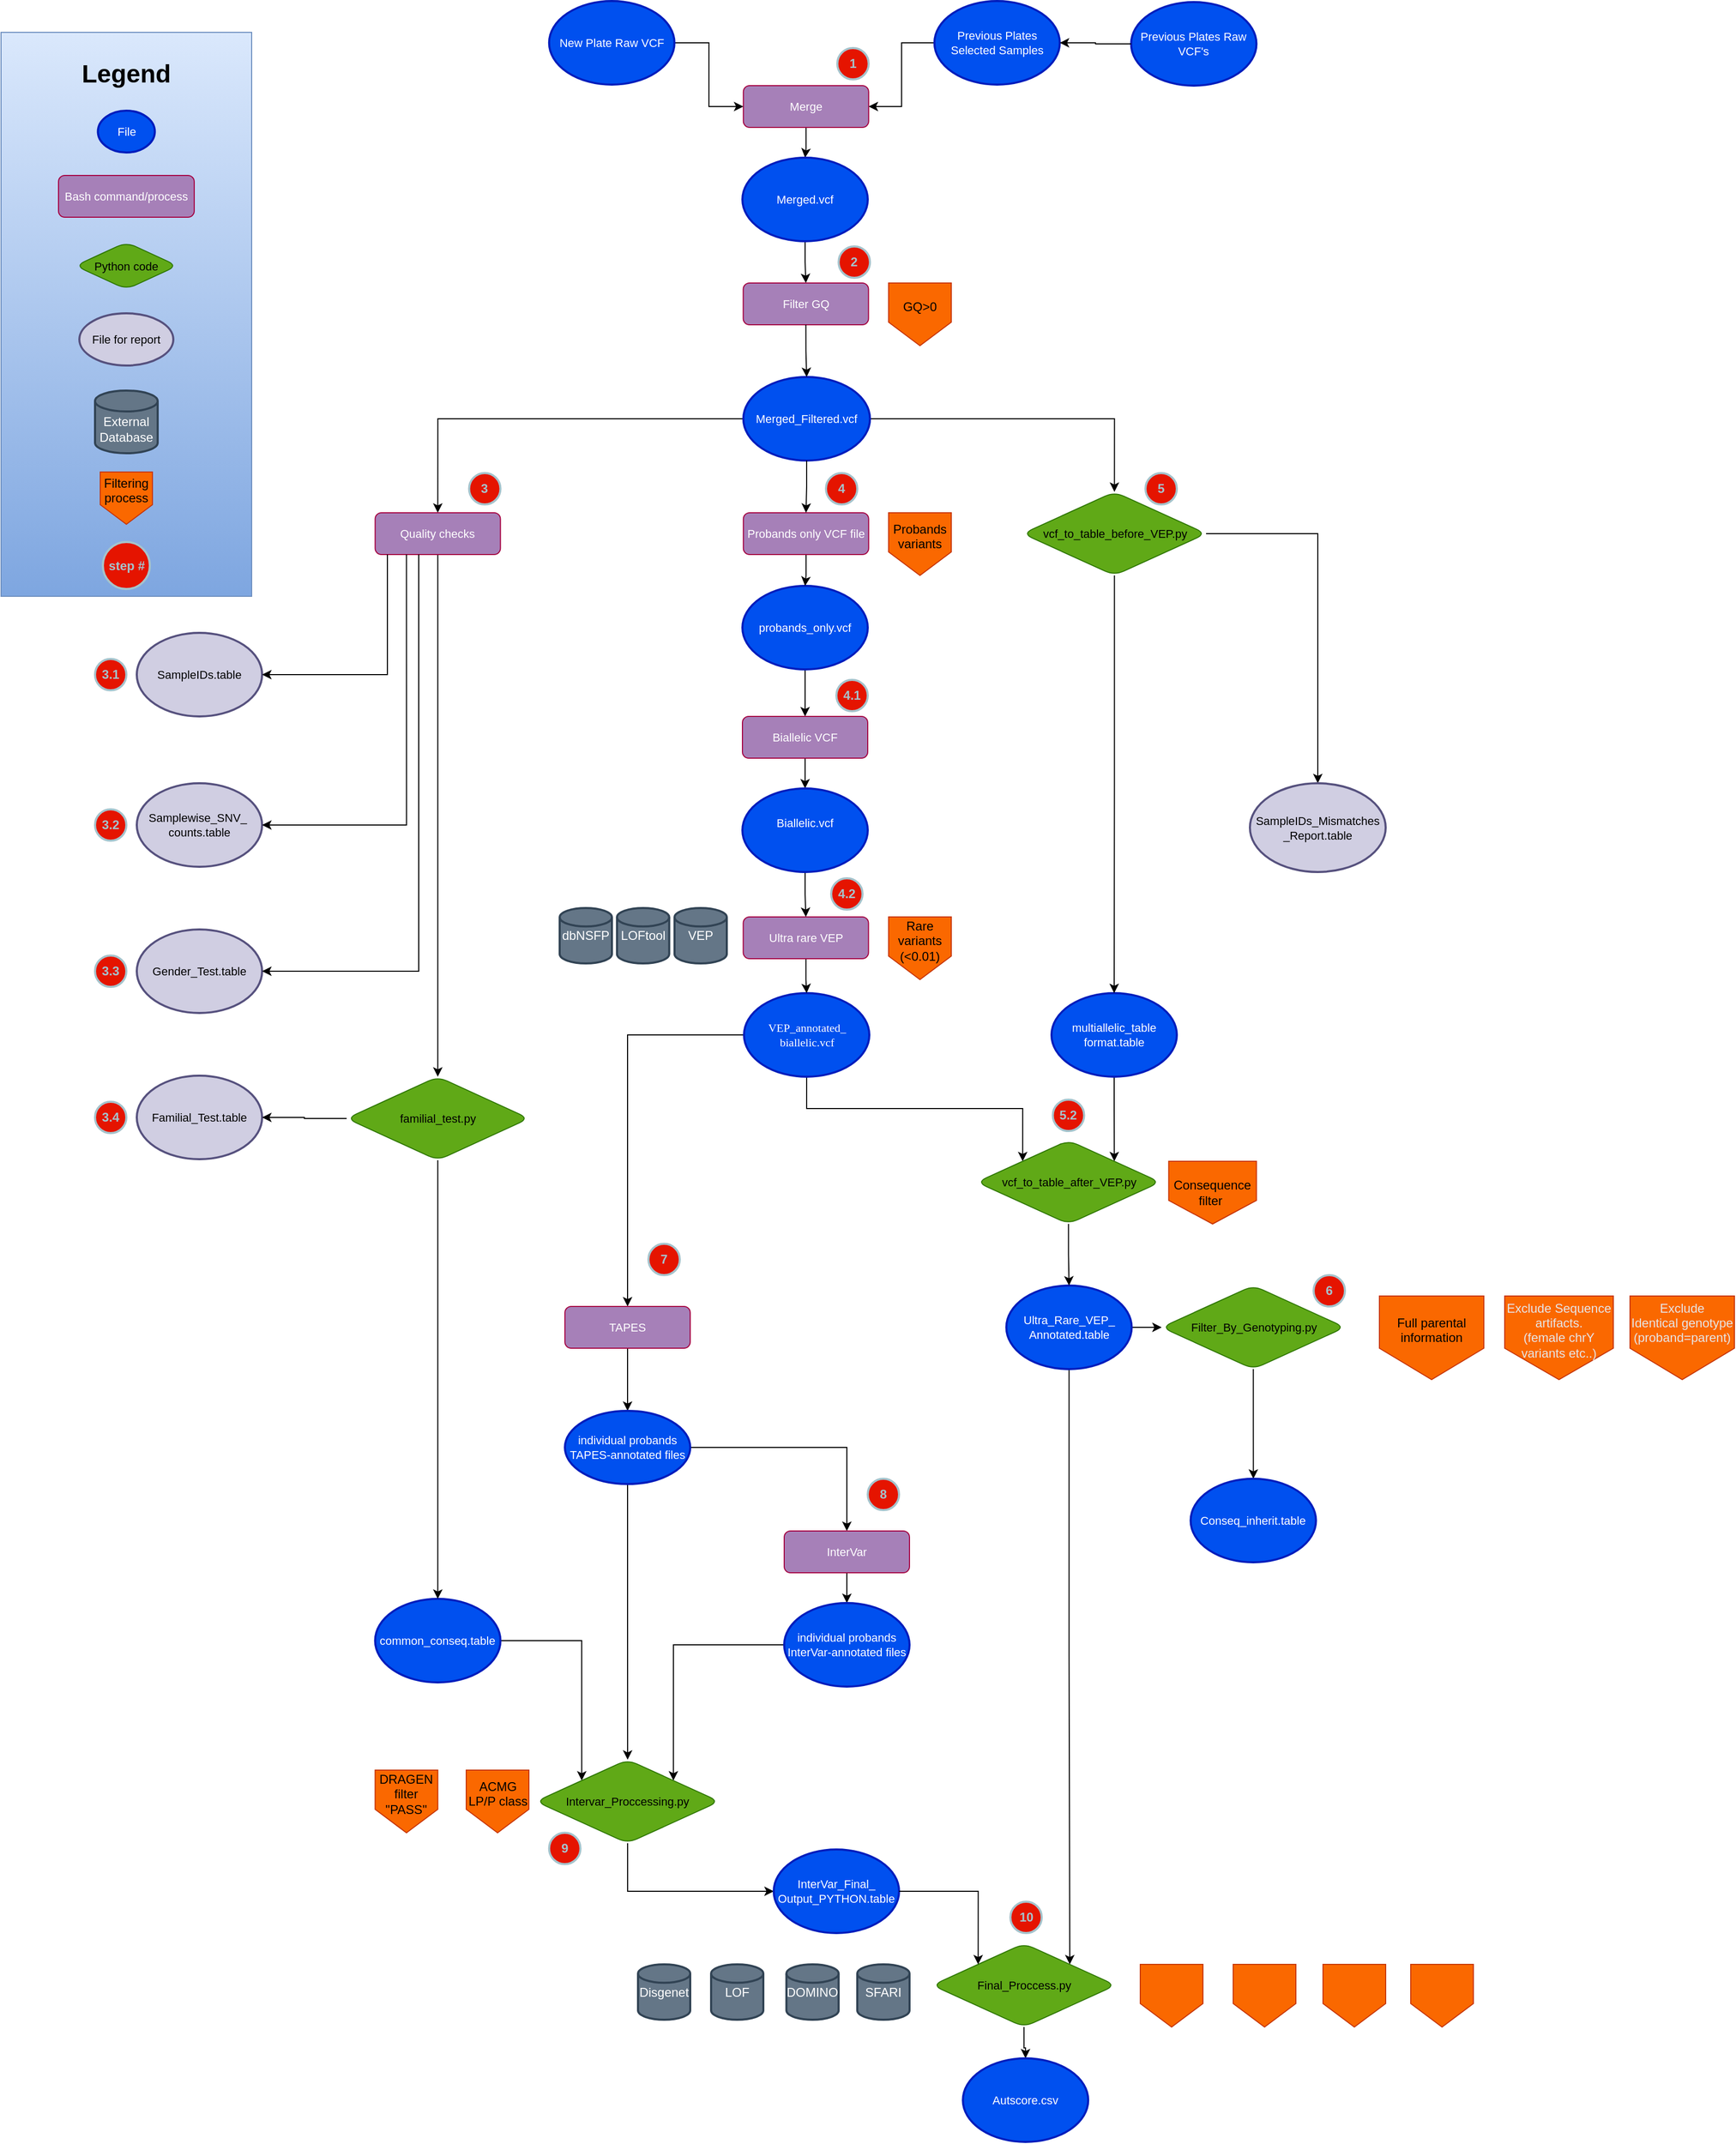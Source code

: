 <mxfile version="24.7.17">
  <diagram id="C5RBs43oDa-KdzZeNtuy" name="Page-1">
    <mxGraphModel dx="2390" dy="3581" grid="1" gridSize="10" guides="1" tooltips="1" connect="1" arrows="1" fold="1" page="1" pageScale="1" pageWidth="827" pageHeight="1169" math="0" shadow="0">
      <root>
        <mxCell id="WIyWlLk6GJQsqaUBKTNV-0" />
        <mxCell id="WIyWlLk6GJQsqaUBKTNV-1" parent="WIyWlLk6GJQsqaUBKTNV-0" />
        <mxCell id="WIyWlLk6GJQsqaUBKTNV-4" value="Yes" style="rounded=0;html=1;jettySize=auto;orthogonalLoop=1;fontSize=11;endArrow=block;endFill=0;endSize=8;strokeWidth=1;shadow=0;labelBackgroundColor=none;edgeStyle=orthogonalEdgeStyle;" parent="WIyWlLk6GJQsqaUBKTNV-1" edge="1">
          <mxGeometry y="20" relative="1" as="geometry">
            <mxPoint as="offset" />
            <mxPoint x="150" y="290" as="targetPoint" />
          </mxGeometry>
        </mxCell>
        <mxCell id="uwqtbSZyK-Xc3kBq9y_a-36" style="edgeStyle=orthogonalEdgeStyle;rounded=0;orthogonalLoop=1;jettySize=auto;html=1;exitX=0.5;exitY=1;exitDx=0;exitDy=0;" parent="WIyWlLk6GJQsqaUBKTNV-1" source="WIyWlLk6GJQsqaUBKTNV-7" target="uwqtbSZyK-Xc3kBq9y_a-23" edge="1">
          <mxGeometry relative="1" as="geometry" />
        </mxCell>
        <mxCell id="WIyWlLk6GJQsqaUBKTNV-7" value="Merge" style="rounded=1;whiteSpace=wrap;html=1;fontSize=11;glass=0;strokeWidth=1;shadow=0;labelBackgroundColor=none;labelBorderColor=none;fillColor=#A680B8;fontColor=#ffffff;strokeColor=#A50040;" parent="WIyWlLk6GJQsqaUBKTNV-1" vertex="1">
          <mxGeometry x="850.88" y="-2189" width="120" height="40" as="geometry" />
        </mxCell>
        <mxCell id="WIyWlLk6GJQsqaUBKTNV-9" value="Yes" style="edgeStyle=orthogonalEdgeStyle;rounded=0;html=1;jettySize=auto;orthogonalLoop=1;fontSize=11;endArrow=block;endFill=0;endSize=8;strokeWidth=1;shadow=0;labelBackgroundColor=none;" parent="WIyWlLk6GJQsqaUBKTNV-1" edge="1">
          <mxGeometry y="10" relative="1" as="geometry">
            <mxPoint as="offset" />
            <mxPoint x="80" y="360" as="targetPoint" />
            <Array as="points">
              <mxPoint x="150" y="390" />
              <mxPoint x="80" y="390" />
            </Array>
          </mxGeometry>
        </mxCell>
        <mxCell id="uwqtbSZyK-Xc3kBq9y_a-123" style="edgeStyle=orthogonalEdgeStyle;rounded=0;orthogonalLoop=1;jettySize=auto;html=1;exitX=0.5;exitY=1;exitDx=0;exitDy=0;exitPerimeter=0;entryX=0;entryY=0;entryDx=0;entryDy=0;" parent="WIyWlLk6GJQsqaUBKTNV-1" source="uwqtbSZyK-Xc3kBq9y_a-12" target="uwqtbSZyK-Xc3kBq9y_a-79" edge="1">
          <mxGeometry relative="1" as="geometry" />
        </mxCell>
        <mxCell id="uwqtbSZyK-Xc3kBq9y_a-147" style="edgeStyle=orthogonalEdgeStyle;rounded=0;orthogonalLoop=1;jettySize=auto;html=1;exitX=0;exitY=0.5;exitDx=0;exitDy=0;exitPerimeter=0;" parent="WIyWlLk6GJQsqaUBKTNV-1" source="uwqtbSZyK-Xc3kBq9y_a-12" target="uwqtbSZyK-Xc3kBq9y_a-146" edge="1">
          <mxGeometry relative="1" as="geometry" />
        </mxCell>
        <mxCell id="uwqtbSZyK-Xc3kBq9y_a-12" value="&lt;span style=&quot;font-family: Aptos; white-space-collapse: preserve;&quot;&gt;&lt;font style=&quot;font-size: 11px;&quot;&gt;VEP_annotated_&lt;/font&gt;&lt;/span&gt;&lt;div&gt;&lt;span style=&quot;font-family: Aptos; white-space-collapse: preserve; background-color: initial;&quot;&gt;biallelic.vcf&lt;/span&gt;&lt;/div&gt;" style="strokeWidth=2;html=1;shape=mxgraph.flowchart.start_1;whiteSpace=wrap;fillColor=#0050ef;strokeColor=#001DBC;fillStyle=solid;fontColor=#ffffff;fontSize=11;" parent="WIyWlLk6GJQsqaUBKTNV-1" vertex="1">
          <mxGeometry x="851.51" y="-1320" width="120" height="80" as="geometry" />
        </mxCell>
        <mxCell id="uwqtbSZyK-Xc3kBq9y_a-90" value="" style="edgeStyle=orthogonalEdgeStyle;rounded=0;orthogonalLoop=1;jettySize=auto;html=1;" parent="WIyWlLk6GJQsqaUBKTNV-1" source="uwqtbSZyK-Xc3kBq9y_a-15" target="uwqtbSZyK-Xc3kBq9y_a-88" edge="1">
          <mxGeometry relative="1" as="geometry" />
        </mxCell>
        <mxCell id="uwqtbSZyK-Xc3kBq9y_a-210" style="edgeStyle=orthogonalEdgeStyle;rounded=0;orthogonalLoop=1;jettySize=auto;html=1;entryX=1;entryY=0;entryDx=0;entryDy=0;" parent="WIyWlLk6GJQsqaUBKTNV-1" source="uwqtbSZyK-Xc3kBq9y_a-15" target="uwqtbSZyK-Xc3kBq9y_a-184" edge="1">
          <mxGeometry relative="1" as="geometry" />
        </mxCell>
        <mxCell id="uwqtbSZyK-Xc3kBq9y_a-15" value="Ultra_Rare_VEP_&lt;div&gt;Annotated.table&lt;/div&gt;" style="strokeWidth=2;html=1;shape=mxgraph.flowchart.start_1;whiteSpace=wrap;fillColor=#0050ef;strokeColor=#001DBC;fillStyle=solid;fontColor=#ffffff;fontSize=11;" parent="WIyWlLk6GJQsqaUBKTNV-1" vertex="1">
          <mxGeometry x="1102.75" y="-1040" width="120" height="80" as="geometry" />
        </mxCell>
        <mxCell id="uwqtbSZyK-Xc3kBq9y_a-121" style="edgeStyle=orthogonalEdgeStyle;rounded=0;orthogonalLoop=1;jettySize=auto;html=1;entryX=1;entryY=0;entryDx=0;entryDy=0;" parent="WIyWlLk6GJQsqaUBKTNV-1" source="uwqtbSZyK-Xc3kBq9y_a-16" target="uwqtbSZyK-Xc3kBq9y_a-79" edge="1">
          <mxGeometry relative="1" as="geometry" />
        </mxCell>
        <mxCell id="uwqtbSZyK-Xc3kBq9y_a-16" value="&lt;span data-lucid-content=&quot;{&amp;quot;t&amp;quot;:&amp;quot;multiallelic table format.table&amp;quot;,&amp;quot;m&amp;quot;:[{&amp;quot;s&amp;quot;:0,&amp;quot;n&amp;quot;:&amp;quot;a&amp;quot;,&amp;quot;v&amp;quot;:&amp;quot;center&amp;quot;},{&amp;quot;s&amp;quot;:15,&amp;quot;n&amp;quot;:&amp;quot;c&amp;quot;,&amp;quot;v&amp;quot;:&amp;quot;000000&amp;quot;,&amp;quot;e&amp;quot;:31},{&amp;quot;s&amp;quot;:0,&amp;quot;n&amp;quot;:&amp;quot;s&amp;quot;,&amp;quot;v&amp;quot;:24.667,&amp;quot;e&amp;quot;:31},{&amp;quot;s&amp;quot;:0,&amp;quot;n&amp;quot;:&amp;quot;fc&amp;quot;,&amp;quot;v&amp;quot;:&amp;quot;Regular&amp;quot;,&amp;quot;e&amp;quot;:31},{&amp;quot;s&amp;quot;:0,&amp;quot;n&amp;quot;:&amp;quot;fid&amp;quot;,&amp;quot;v&amp;quot;:2,&amp;quot;e&amp;quot;:31},{&amp;quot;s&amp;quot;:19,&amp;quot;n&amp;quot;:&amp;quot;lk&amp;quot;,&amp;quot;v&amp;quot;:[{&amp;quot;tp&amp;quot;:&amp;quot;ext&amp;quot;,&amp;quot;url&amp;quot;:&amp;quot;http://format.tzble&amp;quot;}],&amp;quot;e&amp;quot;:31}]}&quot; data-lucid-type=&quot;application/vnd.lucid.text&quot;&gt;&lt;span style=&quot;&quot;&gt;multiallelic_table &lt;/span&gt;&lt;span style=&quot;&quot;&gt;format.table&lt;/span&gt;&lt;/span&gt;" style="strokeWidth=2;html=1;shape=mxgraph.flowchart.start_1;whiteSpace=wrap;fillColor=#0050ef;strokeColor=#001DBC;fillStyle=solid;fontColor=#ffffff;fontSize=11;" parent="WIyWlLk6GJQsqaUBKTNV-1" vertex="1">
          <mxGeometry x="1146" y="-1320" width="120" height="80" as="geometry" />
        </mxCell>
        <mxCell id="uwqtbSZyK-Xc3kBq9y_a-133" value="" style="edgeStyle=orthogonalEdgeStyle;rounded=0;orthogonalLoop=1;jettySize=auto;html=1;" parent="WIyWlLk6GJQsqaUBKTNV-1" source="uwqtbSZyK-Xc3kBq9y_a-17" target="uwqtbSZyK-Xc3kBq9y_a-132" edge="1">
          <mxGeometry relative="1" as="geometry" />
        </mxCell>
        <mxCell id="uwqtbSZyK-Xc3kBq9y_a-17" value="&lt;span data-lucid-type=&quot;application/vnd.lucid.text&quot; data-lucid-content=&quot;{&amp;quot;t&amp;quot;:&amp;quot;Previous Plates Raw VCF&#39;s&amp;quot;,&amp;quot;m&amp;quot;:[{&amp;quot;s&amp;quot;:0,&amp;quot;n&amp;quot;:&amp;quot;fc&amp;quot;,&amp;quot;v&amp;quot;:&amp;quot;Regular&amp;quot;,&amp;quot;e&amp;quot;:25},{&amp;quot;s&amp;quot;:0,&amp;quot;n&amp;quot;:&amp;quot;fid&amp;quot;,&amp;quot;v&amp;quot;:2,&amp;quot;e&amp;quot;:25},{&amp;quot;s&amp;quot;:0,&amp;quot;n&amp;quot;:&amp;quot;s&amp;quot;,&amp;quot;v&amp;quot;:24.667,&amp;quot;e&amp;quot;:25}]}&quot; style=&quot;font-size: 11px;&quot;&gt;&lt;span style=&quot;font-size: 11px;&quot;&gt;probands_only.vcf&lt;/span&gt;&lt;/span&gt;" style="strokeWidth=2;html=1;shape=mxgraph.flowchart.start_1;whiteSpace=wrap;fillColor=#0050ef;strokeColor=#001DBC;fillStyle=solid;fontColor=#ffffff;fontSize=11;" parent="WIyWlLk6GJQsqaUBKTNV-1" vertex="1">
          <mxGeometry x="850" y="-1710" width="120" height="80" as="geometry" />
        </mxCell>
        <mxCell id="uwqtbSZyK-Xc3kBq9y_a-166" style="edgeStyle=orthogonalEdgeStyle;rounded=0;orthogonalLoop=1;jettySize=auto;html=1;entryX=0;entryY=0;entryDx=0;entryDy=0;" parent="WIyWlLk6GJQsqaUBKTNV-1" source="uwqtbSZyK-Xc3kBq9y_a-18" target="uwqtbSZyK-Xc3kBq9y_a-154" edge="1">
          <mxGeometry relative="1" as="geometry" />
        </mxCell>
        <mxCell id="uwqtbSZyK-Xc3kBq9y_a-18" value="&lt;span data-lucid-type=&quot;application/vnd.lucid.text&quot; data-lucid-content=&quot;{&amp;quot;t&amp;quot;:&amp;quot;common_conseq.table&amp;quot;,&amp;quot;m&amp;quot;:[{&amp;quot;s&amp;quot;:0,&amp;quot;n&amp;quot;:&amp;quot;a&amp;quot;,&amp;quot;v&amp;quot;:&amp;quot;center&amp;quot;},{&amp;quot;s&amp;quot;:0,&amp;quot;n&amp;quot;:&amp;quot;fsp&amp;quot;,&amp;quot;v&amp;quot;:&amp;quot;ss_presetShapeStyle1_textStyle&amp;quot;,&amp;quot;e&amp;quot;:19},{&amp;quot;s&amp;quot;:0,&amp;quot;n&amp;quot;:&amp;quot;fsp2&amp;quot;,&amp;quot;v&amp;quot;:&amp;quot;ss_presetShapeStyle1_textStyle&amp;quot;,&amp;quot;e&amp;quot;:19},{&amp;quot;s&amp;quot;:0,&amp;quot;n&amp;quot;:&amp;quot;c&amp;quot;,&amp;quot;v&amp;quot;:&amp;quot;#000000ff&amp;quot;,&amp;quot;e&amp;quot;:19},{&amp;quot;s&amp;quot;:0,&amp;quot;n&amp;quot;:&amp;quot;s&amp;quot;,&amp;quot;v&amp;quot;:24.444,&amp;quot;e&amp;quot;:19}]}&quot;&gt;&lt;span style=&quot;&quot;&gt;common_conseq.table&lt;/span&gt;&lt;/span&gt;" style="strokeWidth=2;html=1;shape=mxgraph.flowchart.start_1;whiteSpace=wrap;fillColor=#0050ef;strokeColor=#001DBC;fillStyle=solid;fontColor=#FFFFFF;fontSize=11;" parent="WIyWlLk6GJQsqaUBKTNV-1" vertex="1">
          <mxGeometry x="498.25" y="-740" width="120" height="80" as="geometry" />
        </mxCell>
        <mxCell id="uwqtbSZyK-Xc3kBq9y_a-19" value="&lt;span data-lucid-content=&quot;{&amp;quot;t&amp;quot;:&amp;quot;Familial_Test.table&amp;quot;,&amp;quot;m&amp;quot;:[{&amp;quot;s&amp;quot;:0,&amp;quot;n&amp;quot;:&amp;quot;fc&amp;quot;,&amp;quot;v&amp;quot;:&amp;quot;Regular&amp;quot;,&amp;quot;e&amp;quot;:19},{&amp;quot;s&amp;quot;:0,&amp;quot;n&amp;quot;:&amp;quot;fid&amp;quot;,&amp;quot;v&amp;quot;:2,&amp;quot;e&amp;quot;:19},{&amp;quot;s&amp;quot;:0,&amp;quot;n&amp;quot;:&amp;quot;s&amp;quot;,&amp;quot;v&amp;quot;:24.667,&amp;quot;e&amp;quot;:19},{&amp;quot;s&amp;quot;:9,&amp;quot;n&amp;quot;:&amp;quot;lk&amp;quot;,&amp;quot;v&amp;quot;:[{&amp;quot;tp&amp;quot;:&amp;quot;ext&amp;quot;,&amp;quot;url&amp;quot;:&amp;quot;http://Test.table&amp;quot;}],&amp;quot;e&amp;quot;:19}]}&quot; data-lucid-type=&quot;application/vnd.lucid.text&quot;&gt;&lt;span style=&quot;&quot;&gt;Familial_&lt;/span&gt;&lt;span style=&quot;&quot;&gt;Test.table&lt;/span&gt;&lt;/span&gt;" style="strokeWidth=2;html=1;shape=mxgraph.flowchart.start_1;whiteSpace=wrap;fillColor=#d0cee2;fillStyle=solid;fontSize=11;strokeColor=#56517e;" parent="WIyWlLk6GJQsqaUBKTNV-1" vertex="1">
          <mxGeometry x="270" y="-1241" width="120" height="80" as="geometry" />
        </mxCell>
        <mxCell id="uwqtbSZyK-Xc3kBq9y_a-20" value="&lt;span data-lucid-content=&quot;{&amp;quot;t&amp;quot;:&amp;quot;Gender_Test.table&amp;quot;,&amp;quot;m&amp;quot;:[{&amp;quot;s&amp;quot;:0,&amp;quot;n&amp;quot;:&amp;quot;fc&amp;quot;,&amp;quot;v&amp;quot;:&amp;quot;Regular&amp;quot;,&amp;quot;e&amp;quot;:17},{&amp;quot;s&amp;quot;:0,&amp;quot;n&amp;quot;:&amp;quot;fid&amp;quot;,&amp;quot;v&amp;quot;:2,&amp;quot;e&amp;quot;:17},{&amp;quot;s&amp;quot;:0,&amp;quot;n&amp;quot;:&amp;quot;s&amp;quot;,&amp;quot;v&amp;quot;:24.667,&amp;quot;e&amp;quot;:17},{&amp;quot;s&amp;quot;:7,&amp;quot;n&amp;quot;:&amp;quot;lk&amp;quot;,&amp;quot;v&amp;quot;:[{&amp;quot;tp&amp;quot;:&amp;quot;ext&amp;quot;,&amp;quot;url&amp;quot;:&amp;quot;http://Test.table&amp;quot;}],&amp;quot;e&amp;quot;:17}]}&quot; data-lucid-type=&quot;application/vnd.lucid.text&quot;&gt;&lt;span style=&quot;&quot;&gt;Gender_&lt;/span&gt;&lt;span style=&quot;&quot;&gt;Test.table&lt;/span&gt;&lt;/span&gt;" style="strokeWidth=2;html=1;shape=mxgraph.flowchart.start_1;whiteSpace=wrap;fillColor=#d0cee2;fillStyle=solid;fontSize=11;strokeColor=#56517e;" parent="WIyWlLk6GJQsqaUBKTNV-1" vertex="1">
          <mxGeometry x="270" y="-1381" width="120" height="80" as="geometry" />
        </mxCell>
        <mxCell id="uwqtbSZyK-Xc3kBq9y_a-21" value="&lt;span data-lucid-content=&quot;{&amp;quot;t&amp;quot;:&amp;quot;Samplewise_SNV_ counts.table&amp;quot;,&amp;quot;m&amp;quot;:[{&amp;quot;s&amp;quot;:0,&amp;quot;n&amp;quot;:&amp;quot;fc&amp;quot;,&amp;quot;v&amp;quot;:&amp;quot;Regular&amp;quot;,&amp;quot;e&amp;quot;:28},{&amp;quot;s&amp;quot;:0,&amp;quot;n&amp;quot;:&amp;quot;fid&amp;quot;,&amp;quot;v&amp;quot;:2,&amp;quot;e&amp;quot;:28},{&amp;quot;s&amp;quot;:0,&amp;quot;n&amp;quot;:&amp;quot;s&amp;quot;,&amp;quot;v&amp;quot;:24.667,&amp;quot;e&amp;quot;:28}]}&quot; data-lucid-type=&quot;application/vnd.lucid.text&quot;&gt;&lt;span style=&quot;&quot;&gt;Samplewise_SNV_ counts.table&lt;/span&gt;&lt;/span&gt;" style="strokeWidth=2;html=1;shape=mxgraph.flowchart.start_1;whiteSpace=wrap;fillColor=#d0cee2;fillStyle=solid;fontSize=11;strokeColor=#56517e;" parent="WIyWlLk6GJQsqaUBKTNV-1" vertex="1">
          <mxGeometry x="270" y="-1521" width="120" height="80" as="geometry" />
        </mxCell>
        <mxCell id="uwqtbSZyK-Xc3kBq9y_a-22" value="&lt;span data-lucid-content=&quot;{&amp;quot;t&amp;quot;:&amp;quot;SampleIDs.table&amp;quot;,&amp;quot;m&amp;quot;:[{&amp;quot;s&amp;quot;:0,&amp;quot;n&amp;quot;:&amp;quot;fc&amp;quot;,&amp;quot;v&amp;quot;:&amp;quot;Regular&amp;quot;,&amp;quot;e&amp;quot;:15},{&amp;quot;s&amp;quot;:0,&amp;quot;n&amp;quot;:&amp;quot;fid&amp;quot;,&amp;quot;v&amp;quot;:2,&amp;quot;e&amp;quot;:15},{&amp;quot;s&amp;quot;:0,&amp;quot;n&amp;quot;:&amp;quot;s&amp;quot;,&amp;quot;v&amp;quot;:24.667,&amp;quot;e&amp;quot;:15},{&amp;quot;s&amp;quot;:0,&amp;quot;n&amp;quot;:&amp;quot;lk&amp;quot;,&amp;quot;v&amp;quot;:[{&amp;quot;tp&amp;quot;:&amp;quot;ext&amp;quot;,&amp;quot;url&amp;quot;:&amp;quot;http://SampleIDs.table&amp;quot;}],&amp;quot;e&amp;quot;:15}]}&quot; data-lucid-type=&quot;application/vnd.lucid.text&quot;&gt;&lt;span style=&quot;&quot;&gt;SampleIDs.table&lt;/span&gt;&lt;/span&gt;" style="strokeWidth=2;html=1;shape=mxgraph.flowchart.start_1;whiteSpace=wrap;fillColor=#d0cee2;fillStyle=solid;fontSize=11;strokeColor=#56517e;" parent="WIyWlLk6GJQsqaUBKTNV-1" vertex="1">
          <mxGeometry x="270" y="-1665" width="120" height="80" as="geometry" />
        </mxCell>
        <mxCell id="uwqtbSZyK-Xc3kBq9y_a-38" style="edgeStyle=orthogonalEdgeStyle;rounded=0;orthogonalLoop=1;jettySize=auto;html=1;exitX=0.5;exitY=1;exitDx=0;exitDy=0;exitPerimeter=0;entryX=0.5;entryY=0;entryDx=0;entryDy=0;" parent="WIyWlLk6GJQsqaUBKTNV-1" source="uwqtbSZyK-Xc3kBq9y_a-23" target="uwqtbSZyK-Xc3kBq9y_a-37" edge="1">
          <mxGeometry relative="1" as="geometry" />
        </mxCell>
        <mxCell id="uwqtbSZyK-Xc3kBq9y_a-23" value="&lt;span data-lucid-content=&quot;{&amp;quot;t&amp;quot;:&amp;quot;Merged.vcf&amp;quot;,&amp;quot;m&amp;quot;:[{&amp;quot;s&amp;quot;:0,&amp;quot;n&amp;quot;:&amp;quot;fc&amp;quot;,&amp;quot;v&amp;quot;:&amp;quot;Regular&amp;quot;,&amp;quot;e&amp;quot;:10},{&amp;quot;s&amp;quot;:0,&amp;quot;n&amp;quot;:&amp;quot;fid&amp;quot;,&amp;quot;v&amp;quot;:2,&amp;quot;e&amp;quot;:10},{&amp;quot;s&amp;quot;:0,&amp;quot;n&amp;quot;:&amp;quot;s&amp;quot;,&amp;quot;v&amp;quot;:24.667,&amp;quot;e&amp;quot;:10}]}&quot; data-lucid-type=&quot;application/vnd.lucid.text&quot;&gt;&lt;span style=&quot;&quot;&gt;Merged.vcf&lt;/span&gt;&lt;/span&gt;" style="strokeWidth=2;html=1;shape=mxgraph.flowchart.start_1;whiteSpace=wrap;fillColor=#0050ef;strokeColor=#001DBC;fillStyle=solid;fontColor=#ffffff;fontSize=11;" parent="WIyWlLk6GJQsqaUBKTNV-1" vertex="1">
          <mxGeometry x="850" y="-2120" width="120" height="80" as="geometry" />
        </mxCell>
        <mxCell id="uwqtbSZyK-Xc3kBq9y_a-34" style="edgeStyle=orthogonalEdgeStyle;rounded=0;orthogonalLoop=1;jettySize=auto;html=1;exitX=1;exitY=0.5;exitDx=0;exitDy=0;exitPerimeter=0;entryX=0;entryY=0.5;entryDx=0;entryDy=0;" parent="WIyWlLk6GJQsqaUBKTNV-1" source="uwqtbSZyK-Xc3kBq9y_a-24" target="WIyWlLk6GJQsqaUBKTNV-7" edge="1">
          <mxGeometry relative="1" as="geometry" />
        </mxCell>
        <mxCell id="uwqtbSZyK-Xc3kBq9y_a-24" value="&lt;span data-lucid-type=&quot;application/vnd.lucid.text&quot; data-lucid-content=&quot;{&amp;quot;t&amp;quot;:&amp;quot;Previous Plates Raw VCF&#39;s&amp;quot;,&amp;quot;m&amp;quot;:[{&amp;quot;s&amp;quot;:0,&amp;quot;n&amp;quot;:&amp;quot;fc&amp;quot;,&amp;quot;v&amp;quot;:&amp;quot;Regular&amp;quot;,&amp;quot;e&amp;quot;:25},{&amp;quot;s&amp;quot;:0,&amp;quot;n&amp;quot;:&amp;quot;fid&amp;quot;,&amp;quot;v&amp;quot;:2,&amp;quot;e&amp;quot;:25},{&amp;quot;s&amp;quot;:0,&amp;quot;n&amp;quot;:&amp;quot;s&amp;quot;,&amp;quot;v&amp;quot;:24.667,&amp;quot;e&amp;quot;:25}]}&quot; style=&quot;font-size: 11px;&quot;&gt;&lt;span style=&quot;font-size: 11px;&quot;&gt;New Plate Raw VCF&lt;/span&gt;&lt;/span&gt;" style="strokeWidth=2;html=1;shape=mxgraph.flowchart.start_1;whiteSpace=wrap;fillColor=#0050ef;strokeColor=#001DBC;fillStyle=solid;fontColor=#ffffff;fontSize=11;" parent="WIyWlLk6GJQsqaUBKTNV-1" vertex="1">
          <mxGeometry x="664.88" y="-2270" width="120" height="80" as="geometry" />
        </mxCell>
        <mxCell id="uwqtbSZyK-Xc3kBq9y_a-35" style="edgeStyle=orthogonalEdgeStyle;rounded=0;orthogonalLoop=1;jettySize=auto;html=1;exitX=0;exitY=0.5;exitDx=0;exitDy=0;exitPerimeter=0;entryX=1;entryY=0.5;entryDx=0;entryDy=0;" parent="WIyWlLk6GJQsqaUBKTNV-1" source="uwqtbSZyK-Xc3kBq9y_a-25" target="WIyWlLk6GJQsqaUBKTNV-7" edge="1">
          <mxGeometry relative="1" as="geometry" />
        </mxCell>
        <mxCell id="uwqtbSZyK-Xc3kBq9y_a-25" value="&lt;span data-lucid-content=&quot;{&amp;quot;t&amp;quot;:&amp;quot;Previous Plates Selected Samples&amp;quot;,&amp;quot;m&amp;quot;:[{&amp;quot;s&amp;quot;:0,&amp;quot;n&amp;quot;:&amp;quot;fc&amp;quot;,&amp;quot;v&amp;quot;:&amp;quot;Regular&amp;quot;,&amp;quot;e&amp;quot;:32},{&amp;quot;s&amp;quot;:0,&amp;quot;n&amp;quot;:&amp;quot;fid&amp;quot;,&amp;quot;v&amp;quot;:2,&amp;quot;e&amp;quot;:32},{&amp;quot;s&amp;quot;:0,&amp;quot;n&amp;quot;:&amp;quot;s&amp;quot;,&amp;quot;v&amp;quot;:24.667,&amp;quot;e&amp;quot;:32}]}&quot; data-lucid-type=&quot;application/vnd.lucid.text&quot;&gt;&lt;font style=&quot;font-size: 11px;&quot;&gt;Previous Plates Selected Samples&lt;/font&gt;&lt;/span&gt;" style="strokeWidth=2;html=1;shape=mxgraph.flowchart.start_1;whiteSpace=wrap;fillColor=#0050ef;strokeColor=#001DBC;fillStyle=solid;fontColor=#ffffff;fontSize=11;" parent="WIyWlLk6GJQsqaUBKTNV-1" vertex="1">
          <mxGeometry x="1033.88" y="-2270" width="120" height="80" as="geometry" />
        </mxCell>
        <mxCell id="uwqtbSZyK-Xc3kBq9y_a-26" value="&lt;span data-lucid-type=&quot;application/vnd.lucid.text&quot; data-lucid-content=&quot;{&amp;quot;t&amp;quot;:&amp;quot;Previous Plates Raw VCF&#39;s&amp;quot;,&amp;quot;m&amp;quot;:[{&amp;quot;s&amp;quot;:0,&amp;quot;n&amp;quot;:&amp;quot;fc&amp;quot;,&amp;quot;v&amp;quot;:&amp;quot;Regular&amp;quot;,&amp;quot;e&amp;quot;:25},{&amp;quot;s&amp;quot;:0,&amp;quot;n&amp;quot;:&amp;quot;fid&amp;quot;,&amp;quot;v&amp;quot;:2,&amp;quot;e&amp;quot;:25},{&amp;quot;s&amp;quot;:0,&amp;quot;n&amp;quot;:&amp;quot;s&amp;quot;,&amp;quot;v&amp;quot;:24.667,&amp;quot;e&amp;quot;:25}]}&quot; style=&quot;font-size: 11px;&quot;&gt;&lt;span style=&quot;font-size: 11px;&quot;&gt;Previous Plates Raw VCF&#39;s&lt;/span&gt;&lt;/span&gt;" style="strokeWidth=2;html=1;shape=mxgraph.flowchart.start_1;whiteSpace=wrap;fillColor=#0050ef;strokeColor=#001DBC;fillStyle=solid;fontColor=#ffffff;fontSize=11;" parent="WIyWlLk6GJQsqaUBKTNV-1" vertex="1">
          <mxGeometry x="1222.25" y="-2269" width="120" height="80" as="geometry" />
        </mxCell>
        <mxCell id="uwqtbSZyK-Xc3kBq9y_a-37" value="Filter GQ" style="rounded=1;whiteSpace=wrap;html=1;fontSize=11;glass=0;strokeWidth=1;shadow=0;labelBackgroundColor=none;labelBorderColor=none;fillColor=#A680B8;fontColor=#ffffff;strokeColor=#A50040;" parent="WIyWlLk6GJQsqaUBKTNV-1" vertex="1">
          <mxGeometry x="850.75" y="-2000" width="120" height="40" as="geometry" />
        </mxCell>
        <mxCell id="uwqtbSZyK-Xc3kBq9y_a-117" style="edgeStyle=orthogonalEdgeStyle;rounded=0;orthogonalLoop=1;jettySize=auto;html=1;entryX=0.5;entryY=0;entryDx=0;entryDy=0;" parent="WIyWlLk6GJQsqaUBKTNV-1" source="uwqtbSZyK-Xc3kBq9y_a-39" target="uwqtbSZyK-Xc3kBq9y_a-72" edge="1">
          <mxGeometry relative="1" as="geometry" />
        </mxCell>
        <mxCell id="uwqtbSZyK-Xc3kBq9y_a-161" style="edgeStyle=orthogonalEdgeStyle;rounded=0;orthogonalLoop=1;jettySize=auto;html=1;entryX=0.5;entryY=0;entryDx=0;entryDy=0;exitX=0;exitY=0.5;exitDx=0;exitDy=0;exitPerimeter=0;" parent="WIyWlLk6GJQsqaUBKTNV-1" source="uwqtbSZyK-Xc3kBq9y_a-39" target="uwqtbSZyK-Xc3kBq9y_a-43" edge="1">
          <mxGeometry relative="1" as="geometry">
            <mxPoint x="850" y="-1860" as="sourcePoint" />
          </mxGeometry>
        </mxCell>
        <mxCell id="uwqtbSZyK-Xc3kBq9y_a-39" value="&lt;span data-lucid-content=&quot;{&amp;quot;t&amp;quot;:&amp;quot;Merged.vcf&amp;quot;,&amp;quot;m&amp;quot;:[{&amp;quot;s&amp;quot;:0,&amp;quot;n&amp;quot;:&amp;quot;fc&amp;quot;,&amp;quot;v&amp;quot;:&amp;quot;Regular&amp;quot;,&amp;quot;e&amp;quot;:10},{&amp;quot;s&amp;quot;:0,&amp;quot;n&amp;quot;:&amp;quot;fid&amp;quot;,&amp;quot;v&amp;quot;:2,&amp;quot;e&amp;quot;:10},{&amp;quot;s&amp;quot;:0,&amp;quot;n&amp;quot;:&amp;quot;s&amp;quot;,&amp;quot;v&amp;quot;:24.667,&amp;quot;e&amp;quot;:10}]}&quot; data-lucid-type=&quot;application/vnd.lucid.text&quot;&gt;&lt;span style=&quot;&quot;&gt;Merged_Filtered.vcf&lt;/span&gt;&lt;/span&gt;" style="strokeWidth=2;html=1;shape=mxgraph.flowchart.start_1;whiteSpace=wrap;fillColor=#0050ef;strokeColor=#001DBC;fillStyle=solid;fontColor=#ffffff;fontSize=11;" parent="WIyWlLk6GJQsqaUBKTNV-1" vertex="1">
          <mxGeometry x="850.88" y="-1910" width="121.25" height="80" as="geometry" />
        </mxCell>
        <mxCell id="uwqtbSZyK-Xc3kBq9y_a-40" style="edgeStyle=orthogonalEdgeStyle;rounded=0;orthogonalLoop=1;jettySize=auto;html=1;exitX=0.5;exitY=1;exitDx=0;exitDy=0;entryX=0.5;entryY=0;entryDx=0;entryDy=0;entryPerimeter=0;" parent="WIyWlLk6GJQsqaUBKTNV-1" source="uwqtbSZyK-Xc3kBq9y_a-37" target="uwqtbSZyK-Xc3kBq9y_a-39" edge="1">
          <mxGeometry relative="1" as="geometry" />
        </mxCell>
        <mxCell id="uwqtbSZyK-Xc3kBq9y_a-135" value="" style="edgeStyle=orthogonalEdgeStyle;rounded=0;orthogonalLoop=1;jettySize=auto;html=1;" parent="WIyWlLk6GJQsqaUBKTNV-1" source="uwqtbSZyK-Xc3kBq9y_a-42" target="uwqtbSZyK-Xc3kBq9y_a-17" edge="1">
          <mxGeometry relative="1" as="geometry" />
        </mxCell>
        <mxCell id="uwqtbSZyK-Xc3kBq9y_a-42" value="&lt;span data-lucid-content=&quot;{&amp;quot;t&amp;quot;:&amp;quot;Probands only VCF file&amp;quot;,&amp;quot;m&amp;quot;:[{&amp;quot;s&amp;quot;:0,&amp;quot;n&amp;quot;:&amp;quot;s&amp;quot;,&amp;quot;v&amp;quot;:24.667,&amp;quot;e&amp;quot;:22},{&amp;quot;s&amp;quot;:0,&amp;quot;n&amp;quot;:&amp;quot;fc&amp;quot;,&amp;quot;v&amp;quot;:&amp;quot;Regular&amp;quot;,&amp;quot;e&amp;quot;:22},{&amp;quot;s&amp;quot;:0,&amp;quot;n&amp;quot;:&amp;quot;fid&amp;quot;,&amp;quot;v&amp;quot;:2,&amp;quot;e&amp;quot;:22}]}&quot; data-lucid-type=&quot;application/vnd.lucid.text&quot;&gt;&lt;span style=&quot;&quot;&gt;Probands only VCF file&lt;/span&gt;&lt;/span&gt;" style="rounded=1;whiteSpace=wrap;html=1;fontSize=11;glass=0;strokeWidth=1;shadow=0;labelBackgroundColor=none;labelBorderColor=none;fillColor=#A680B8;fontColor=#ffffff;strokeColor=#A50040;" parent="WIyWlLk6GJQsqaUBKTNV-1" vertex="1">
          <mxGeometry x="850.88" y="-1780" width="120" height="40" as="geometry" />
        </mxCell>
        <mxCell id="uwqtbSZyK-Xc3kBq9y_a-52" value="" style="edgeStyle=orthogonalEdgeStyle;rounded=0;orthogonalLoop=1;jettySize=auto;html=1;entryX=0.5;entryY=0;entryDx=0;entryDy=0;" parent="WIyWlLk6GJQsqaUBKTNV-1" source="uwqtbSZyK-Xc3kBq9y_a-43" target="uwqtbSZyK-Xc3kBq9y_a-51" edge="1">
          <mxGeometry relative="1" as="geometry">
            <mxPoint x="558.25" y="-1624" as="targetPoint" />
          </mxGeometry>
        </mxCell>
        <mxCell id="uwqtbSZyK-Xc3kBq9y_a-43" value="&lt;span data-lucid-content=&quot;{&amp;quot;t&amp;quot;:&amp;quot;Quality checks&amp;quot;,&amp;quot;m&amp;quot;:[{&amp;quot;s&amp;quot;:0,&amp;quot;n&amp;quot;:&amp;quot;fc&amp;quot;,&amp;quot;v&amp;quot;:&amp;quot;Regular&amp;quot;,&amp;quot;e&amp;quot;:14},{&amp;quot;s&amp;quot;:0,&amp;quot;n&amp;quot;:&amp;quot;fid&amp;quot;,&amp;quot;v&amp;quot;:2,&amp;quot;e&amp;quot;:14},{&amp;quot;s&amp;quot;:0,&amp;quot;n&amp;quot;:&amp;quot;s&amp;quot;,&amp;quot;v&amp;quot;:24.667,&amp;quot;e&amp;quot;:14}]}&quot; data-lucid-type=&quot;application/vnd.lucid.text&quot;&gt;&lt;font style=&quot;font-size: 11px;&quot;&gt;Quality checks&lt;/font&gt;&lt;/span&gt;" style="rounded=1;whiteSpace=wrap;html=1;fontSize=11;glass=0;strokeWidth=1;shadow=0;labelBackgroundColor=none;labelBorderColor=none;fillColor=#A680B8;fontColor=#ffffff;strokeColor=#A50040;" parent="WIyWlLk6GJQsqaUBKTNV-1" vertex="1">
          <mxGeometry x="498.25" y="-1780" width="120" height="40" as="geometry" />
        </mxCell>
        <mxCell id="uwqtbSZyK-Xc3kBq9y_a-70" style="edgeStyle=orthogonalEdgeStyle;rounded=0;orthogonalLoop=1;jettySize=auto;html=1;exitX=0.5;exitY=1;exitDx=0;exitDy=0;entryX=0.5;entryY=0;entryDx=0;entryDy=0;entryPerimeter=0;" parent="WIyWlLk6GJQsqaUBKTNV-1" source="uwqtbSZyK-Xc3kBq9y_a-51" target="uwqtbSZyK-Xc3kBq9y_a-18" edge="1">
          <mxGeometry relative="1" as="geometry">
            <mxPoint x="558.25" y="-1544" as="sourcePoint" />
          </mxGeometry>
        </mxCell>
        <mxCell id="uwqtbSZyK-Xc3kBq9y_a-103" value="" style="edgeStyle=orthogonalEdgeStyle;rounded=0;orthogonalLoop=1;jettySize=auto;html=1;" parent="WIyWlLk6GJQsqaUBKTNV-1" source="uwqtbSZyK-Xc3kBq9y_a-72" target="uwqtbSZyK-Xc3kBq9y_a-16" edge="1">
          <mxGeometry relative="1" as="geometry" />
        </mxCell>
        <mxCell id="uwqtbSZyK-Xc3kBq9y_a-214" style="edgeStyle=orthogonalEdgeStyle;rounded=0;orthogonalLoop=1;jettySize=auto;html=1;" parent="WIyWlLk6GJQsqaUBKTNV-1" source="uwqtbSZyK-Xc3kBq9y_a-72" target="uwqtbSZyK-Xc3kBq9y_a-212" edge="1">
          <mxGeometry relative="1" as="geometry" />
        </mxCell>
        <UserObject label="&lt;span data-lucid-content=&quot;{&amp;quot;t&amp;quot;:&amp;quot;vcf_to_table_before_VEP.py&amp;quot;,&amp;quot;m&amp;quot;:[{&amp;quot;s&amp;quot;:0,&amp;quot;n&amp;quot;:&amp;quot;a&amp;quot;,&amp;quot;v&amp;quot;:&amp;quot;center&amp;quot;},{&amp;quot;s&amp;quot;:0,&amp;quot;n&amp;quot;:&amp;quot;s&amp;quot;,&amp;quot;v&amp;quot;:24.444,&amp;quot;e&amp;quot;:26},{&amp;quot;s&amp;quot;:0,&amp;quot;n&amp;quot;:&amp;quot;c&amp;quot;,&amp;quot;v&amp;quot;:&amp;quot;#000000ff&amp;quot;,&amp;quot;e&amp;quot;:26},{&amp;quot;s&amp;quot;:0,&amp;quot;n&amp;quot;:&amp;quot;fsp&amp;quot;,&amp;quot;v&amp;quot;:&amp;quot;ss_presetShapeStyle1_textStyle&amp;quot;,&amp;quot;e&amp;quot;:26},{&amp;quot;s&amp;quot;:0,&amp;quot;n&amp;quot;:&amp;quot;fsp2&amp;quot;,&amp;quot;v&amp;quot;:&amp;quot;ss_presetShapeStyle1_textStyle&amp;quot;,&amp;quot;e&amp;quot;:26}]}&quot; data-lucid-type=&quot;application/vnd.lucid.text&quot;&gt;&lt;span style=&quot;color: rgb(0, 0, 0);&quot;&gt;vcf_to_table_before_VEP.py&lt;/span&gt;&lt;/span&gt;" id="uwqtbSZyK-Xc3kBq9y_a-72">
          <mxCell style="rhombus;whiteSpace=wrap;html=1;fontSize=11;fillColor=#60a917;strokeColor=#2D7600;fontColor=#ffffff;rounded=1;glass=0;strokeWidth=1;shadow=0;labelBackgroundColor=none;labelBorderColor=none;" parent="WIyWlLk6GJQsqaUBKTNV-1" vertex="1">
            <mxGeometry x="1118.5" y="-1800" width="175.5" height="80" as="geometry" />
          </mxCell>
        </UserObject>
        <mxCell id="uwqtbSZyK-Xc3kBq9y_a-119" value="" style="edgeStyle=orthogonalEdgeStyle;rounded=0;orthogonalLoop=1;jettySize=auto;html=1;" parent="WIyWlLk6GJQsqaUBKTNV-1" source="uwqtbSZyK-Xc3kBq9y_a-77" target="uwqtbSZyK-Xc3kBq9y_a-12" edge="1">
          <mxGeometry relative="1" as="geometry" />
        </mxCell>
        <mxCell id="uwqtbSZyK-Xc3kBq9y_a-77" value="&lt;span data-lucid-content=&quot;{&amp;quot;t&amp;quot;:&amp;quot;Ultra rare VEP&amp;quot;,&amp;quot;m&amp;quot;:[{&amp;quot;s&amp;quot;:0,&amp;quot;n&amp;quot;:&amp;quot;s&amp;quot;,&amp;quot;v&amp;quot;:24.444,&amp;quot;e&amp;quot;:14}]}&quot; data-lucid-type=&quot;application/vnd.lucid.text&quot;&gt;&lt;span style=&quot;&quot;&gt;Ultra rare VEP&lt;/span&gt;&lt;/span&gt;" style="rounded=1;whiteSpace=wrap;html=1;fontSize=11;glass=0;strokeWidth=1;shadow=0;labelBackgroundColor=none;labelBorderColor=none;fillColor=#A680B8;fontColor=#ffffff;strokeColor=#A50040;" parent="WIyWlLk6GJQsqaUBKTNV-1" vertex="1">
          <mxGeometry x="850.75" y="-1393" width="120" height="40" as="geometry" />
        </mxCell>
        <mxCell id="uwqtbSZyK-Xc3kBq9y_a-85" value="" style="edgeStyle=orthogonalEdgeStyle;rounded=0;orthogonalLoop=1;jettySize=auto;html=1;" parent="WIyWlLk6GJQsqaUBKTNV-1" source="uwqtbSZyK-Xc3kBq9y_a-79" target="uwqtbSZyK-Xc3kBq9y_a-15" edge="1">
          <mxGeometry relative="1" as="geometry" />
        </mxCell>
        <UserObject label="&lt;span data-lucid-content=&quot;{&amp;quot;t&amp;quot;:&amp;quot;vcf_to_table_before_VEP.py&amp;quot;,&amp;quot;m&amp;quot;:[{&amp;quot;s&amp;quot;:0,&amp;quot;n&amp;quot;:&amp;quot;a&amp;quot;,&amp;quot;v&amp;quot;:&amp;quot;center&amp;quot;},{&amp;quot;s&amp;quot;:0,&amp;quot;n&amp;quot;:&amp;quot;s&amp;quot;,&amp;quot;v&amp;quot;:24.444,&amp;quot;e&amp;quot;:26},{&amp;quot;s&amp;quot;:0,&amp;quot;n&amp;quot;:&amp;quot;c&amp;quot;,&amp;quot;v&amp;quot;:&amp;quot;#000000ff&amp;quot;,&amp;quot;e&amp;quot;:26},{&amp;quot;s&amp;quot;:0,&amp;quot;n&amp;quot;:&amp;quot;fsp&amp;quot;,&amp;quot;v&amp;quot;:&amp;quot;ss_presetShapeStyle1_textStyle&amp;quot;,&amp;quot;e&amp;quot;:26},{&amp;quot;s&amp;quot;:0,&amp;quot;n&amp;quot;:&amp;quot;fsp2&amp;quot;,&amp;quot;v&amp;quot;:&amp;quot;ss_presetShapeStyle1_textStyle&amp;quot;,&amp;quot;e&amp;quot;:26}]}&quot; data-lucid-type=&quot;application/vnd.lucid.text&quot;&gt;&lt;span style=&quot;color: rgb(0, 0, 0);&quot;&gt;vcf_to_table_after_VEP.py&lt;/span&gt;&lt;/span&gt;" id="uwqtbSZyK-Xc3kBq9y_a-79">
          <mxCell style="rhombus;whiteSpace=wrap;html=1;fontSize=11;fillColor=#60a917;strokeColor=#2D7600;fontColor=#ffffff;rounded=1;glass=0;strokeWidth=1;shadow=0;labelBackgroundColor=none;labelBorderColor=none;" parent="WIyWlLk6GJQsqaUBKTNV-1" vertex="1">
            <mxGeometry x="1074.5" y="-1179" width="175.5" height="80" as="geometry" />
          </mxCell>
        </UserObject>
        <mxCell id="uwqtbSZyK-Xc3kBq9y_a-92" value="" style="edgeStyle=orthogonalEdgeStyle;rounded=0;orthogonalLoop=1;jettySize=auto;html=1;" parent="WIyWlLk6GJQsqaUBKTNV-1" source="uwqtbSZyK-Xc3kBq9y_a-88" target="uwqtbSZyK-Xc3kBq9y_a-91" edge="1">
          <mxGeometry relative="1" as="geometry" />
        </mxCell>
        <UserObject label="&lt;span data-lucid-content=&quot;{&amp;quot;t&amp;quot;:&amp;quot;vcf_to_table_before_VEP.py&amp;quot;,&amp;quot;m&amp;quot;:[{&amp;quot;s&amp;quot;:0,&amp;quot;n&amp;quot;:&amp;quot;a&amp;quot;,&amp;quot;v&amp;quot;:&amp;quot;center&amp;quot;},{&amp;quot;s&amp;quot;:0,&amp;quot;n&amp;quot;:&amp;quot;s&amp;quot;,&amp;quot;v&amp;quot;:24.444,&amp;quot;e&amp;quot;:26},{&amp;quot;s&amp;quot;:0,&amp;quot;n&amp;quot;:&amp;quot;c&amp;quot;,&amp;quot;v&amp;quot;:&amp;quot;#000000ff&amp;quot;,&amp;quot;e&amp;quot;:26},{&amp;quot;s&amp;quot;:0,&amp;quot;n&amp;quot;:&amp;quot;fsp&amp;quot;,&amp;quot;v&amp;quot;:&amp;quot;ss_presetShapeStyle1_textStyle&amp;quot;,&amp;quot;e&amp;quot;:26},{&amp;quot;s&amp;quot;:0,&amp;quot;n&amp;quot;:&amp;quot;fsp2&amp;quot;,&amp;quot;v&amp;quot;:&amp;quot;ss_presetShapeStyle1_textStyle&amp;quot;,&amp;quot;e&amp;quot;:26}]}&quot; data-lucid-type=&quot;application/vnd.lucid.text&quot;&gt;&lt;span style=&quot;color: rgb(0, 0, 0);&quot;&gt;Filter_By_Genotyping&lt;/span&gt;&lt;/span&gt;&lt;span style=&quot;color: rgb(0, 0, 0); background-color: initial;&quot;&gt;.py&lt;/span&gt;" id="uwqtbSZyK-Xc3kBq9y_a-88">
          <mxCell style="rhombus;whiteSpace=wrap;html=1;fontSize=11;fillColor=#60a917;strokeColor=#2D7600;fontColor=#ffffff;rounded=1;glass=0;strokeWidth=1;shadow=0;labelBackgroundColor=none;labelBorderColor=none;" parent="WIyWlLk6GJQsqaUBKTNV-1" vertex="1">
            <mxGeometry x="1251.5" y="-1040" width="175.5" height="80" as="geometry" />
          </mxCell>
        </UserObject>
        <mxCell id="uwqtbSZyK-Xc3kBq9y_a-91" value="Conseq_inherit.table" style="strokeWidth=2;html=1;shape=mxgraph.flowchart.start_1;whiteSpace=wrap;fillColor=#0050ef;strokeColor=#001DBC;fillStyle=solid;fontColor=#ffffff;fontSize=11;" parent="WIyWlLk6GJQsqaUBKTNV-1" vertex="1">
          <mxGeometry x="1279.25" y="-855" width="120" height="80" as="geometry" />
        </mxCell>
        <mxCell id="uwqtbSZyK-Xc3kBq9y_a-99" style="edgeStyle=orthogonalEdgeStyle;rounded=0;orthogonalLoop=1;jettySize=auto;html=1;exitX=0.5;exitY=1;exitDx=0;exitDy=0;exitPerimeter=0;entryX=0.5;entryY=0;entryDx=0;entryDy=0;" parent="WIyWlLk6GJQsqaUBKTNV-1" source="uwqtbSZyK-Xc3kBq9y_a-39" target="uwqtbSZyK-Xc3kBq9y_a-42" edge="1">
          <mxGeometry relative="1" as="geometry">
            <mxPoint x="1060" y="-1720" as="targetPoint" />
          </mxGeometry>
        </mxCell>
        <mxCell id="uwqtbSZyK-Xc3kBq9y_a-105" value="&lt;font&gt;1&lt;/font&gt;" style="ellipse;whiteSpace=wrap;html=1;aspect=fixed;fillColor=#e51400;fontColor=#A5C3CC;strokeColor=#A5C3CC;fontStyle=1;labelBorderColor=none;strokeWidth=2;" parent="WIyWlLk6GJQsqaUBKTNV-1" vertex="1">
          <mxGeometry x="940.88" y="-2225" width="30" height="30" as="geometry" />
        </mxCell>
        <mxCell id="uwqtbSZyK-Xc3kBq9y_a-106" value="&lt;font&gt;10&lt;/font&gt;" style="ellipse;whiteSpace=wrap;html=1;aspect=fixed;fillColor=#e51400;fontColor=#A5C3CC;strokeColor=#A5C3CC;fontStyle=1;labelBorderColor=none;strokeWidth=2;" parent="WIyWlLk6GJQsqaUBKTNV-1" vertex="1">
          <mxGeometry x="1106.63" y="-450" width="30" height="30" as="geometry" />
        </mxCell>
        <mxCell id="uwqtbSZyK-Xc3kBq9y_a-107" value="&lt;font&gt;9&lt;/font&gt;" style="ellipse;whiteSpace=wrap;html=1;aspect=fixed;fillColor=#e51400;fontColor=#A5C3CC;strokeColor=#A5C3CC;fontStyle=1;labelBorderColor=none;strokeWidth=2;" parent="WIyWlLk6GJQsqaUBKTNV-1" vertex="1">
          <mxGeometry x="664.88" y="-516" width="30" height="30" as="geometry" />
        </mxCell>
        <mxCell id="uwqtbSZyK-Xc3kBq9y_a-108" value="&lt;font&gt;8&lt;/font&gt;" style="ellipse;whiteSpace=wrap;html=1;aspect=fixed;fillColor=#e51400;fontColor=#A5C3CC;strokeColor=#A5C3CC;fontStyle=1;labelBorderColor=none;strokeWidth=2;" parent="WIyWlLk6GJQsqaUBKTNV-1" vertex="1">
          <mxGeometry x="970" y="-855" width="30" height="30" as="geometry" />
        </mxCell>
        <mxCell id="uwqtbSZyK-Xc3kBq9y_a-109" value="&lt;font&gt;7&lt;/font&gt;" style="ellipse;whiteSpace=wrap;html=1;aspect=fixed;fillColor=#e51400;fontColor=#A5C3CC;strokeColor=#A5C3CC;fontStyle=1;labelBorderColor=none;strokeWidth=2;" parent="WIyWlLk6GJQsqaUBKTNV-1" vertex="1">
          <mxGeometry x="760" y="-1080" width="30" height="30" as="geometry" />
        </mxCell>
        <mxCell id="uwqtbSZyK-Xc3kBq9y_a-110" value="&lt;font&gt;6&lt;/font&gt;" style="ellipse;whiteSpace=wrap;html=1;aspect=fixed;fillColor=#e51400;fontColor=#A5C3CC;strokeColor=#A5C3CC;fontStyle=1;labelBorderColor=none;strokeWidth=2;" parent="WIyWlLk6GJQsqaUBKTNV-1" vertex="1">
          <mxGeometry x="1397" y="-1050" width="30" height="30" as="geometry" />
        </mxCell>
        <mxCell id="uwqtbSZyK-Xc3kBq9y_a-111" value="&lt;font&gt;5.2&lt;/font&gt;" style="ellipse;whiteSpace=wrap;html=1;aspect=fixed;fillColor=#e51400;fontColor=#A5C3CC;strokeColor=#A5C3CC;fontStyle=1;labelBorderColor=none;strokeWidth=2;" parent="WIyWlLk6GJQsqaUBKTNV-1" vertex="1">
          <mxGeometry x="1147.25" y="-1218" width="30" height="30" as="geometry" />
        </mxCell>
        <mxCell id="uwqtbSZyK-Xc3kBq9y_a-112" value="&lt;font&gt;5&lt;/font&gt;" style="ellipse;whiteSpace=wrap;html=1;aspect=fixed;fillColor=#e51400;fontColor=#A5C3CC;strokeColor=#A5C3CC;fontStyle=1;labelBorderColor=none;strokeWidth=2;" parent="WIyWlLk6GJQsqaUBKTNV-1" vertex="1">
          <mxGeometry x="1236" y="-1818" width="30" height="30" as="geometry" />
        </mxCell>
        <mxCell id="uwqtbSZyK-Xc3kBq9y_a-113" value="&lt;font&gt;4.1&lt;/font&gt;" style="ellipse;whiteSpace=wrap;html=1;aspect=fixed;fillColor=#e51400;fontColor=#A5C3CC;strokeColor=#A5C3CC;fontStyle=1;labelBorderColor=none;strokeWidth=2;" parent="WIyWlLk6GJQsqaUBKTNV-1" vertex="1">
          <mxGeometry x="940" y="-1620" width="30" height="30" as="geometry" />
        </mxCell>
        <mxCell id="uwqtbSZyK-Xc3kBq9y_a-114" value="&lt;font&gt;3&lt;/font&gt;" style="ellipse;whiteSpace=wrap;html=1;aspect=fixed;fillColor=#e51400;fontColor=#A5C3CC;strokeColor=#A5C3CC;fontStyle=1;labelBorderColor=none;strokeWidth=2;" parent="WIyWlLk6GJQsqaUBKTNV-1" vertex="1">
          <mxGeometry x="588.25" y="-1818" width="30" height="30" as="geometry" />
        </mxCell>
        <mxCell id="uwqtbSZyK-Xc3kBq9y_a-115" value="&lt;font&gt;2&lt;/font&gt;" style="ellipse;whiteSpace=wrap;html=1;aspect=fixed;fillColor=#e51400;fontColor=#A5C3CC;strokeColor=#A5C3CC;fontStyle=1;labelBorderColor=none;strokeWidth=2;" parent="WIyWlLk6GJQsqaUBKTNV-1" vertex="1">
          <mxGeometry x="942.13" y="-2035" width="30" height="30" as="geometry" />
        </mxCell>
        <mxCell id="uwqtbSZyK-Xc3kBq9y_a-116" value="&lt;font&gt;4.2&lt;/font&gt;" style="ellipse;whiteSpace=wrap;html=1;aspect=fixed;fillColor=#e51400;fontColor=#A5C3CC;strokeColor=#A5C3CC;fontStyle=1;labelBorderColor=none;strokeWidth=2;" parent="WIyWlLk6GJQsqaUBKTNV-1" vertex="1">
          <mxGeometry x="935" y="-1430" width="30" height="30" as="geometry" />
        </mxCell>
        <mxCell id="uwqtbSZyK-Xc3kBq9y_a-139" value="" style="edgeStyle=orthogonalEdgeStyle;rounded=0;orthogonalLoop=1;jettySize=auto;html=1;" parent="WIyWlLk6GJQsqaUBKTNV-1" source="uwqtbSZyK-Xc3kBq9y_a-132" target="uwqtbSZyK-Xc3kBq9y_a-137" edge="1">
          <mxGeometry relative="1" as="geometry" />
        </mxCell>
        <mxCell id="uwqtbSZyK-Xc3kBq9y_a-132" value="Biallelic VCF" style="rounded=1;whiteSpace=wrap;html=1;fontSize=11;glass=0;strokeWidth=1;shadow=0;labelBackgroundColor=none;labelBorderColor=none;fillColor=#A680B8;fontColor=#ffffff;strokeColor=#A50040;" parent="WIyWlLk6GJQsqaUBKTNV-1" vertex="1">
          <mxGeometry x="850" y="-1585" width="120" height="40" as="geometry" />
        </mxCell>
        <mxCell id="uwqtbSZyK-Xc3kBq9y_a-134" value="&lt;font&gt;4&lt;/font&gt;" style="ellipse;whiteSpace=wrap;html=1;aspect=fixed;fillColor=#e51400;fontColor=#A5C3CC;strokeColor=#A5C3CC;fontStyle=1;labelBorderColor=none;strokeWidth=2;" parent="WIyWlLk6GJQsqaUBKTNV-1" vertex="1">
          <mxGeometry x="930" y="-1818" width="30" height="30" as="geometry" />
        </mxCell>
        <mxCell id="uwqtbSZyK-Xc3kBq9y_a-142" style="edgeStyle=orthogonalEdgeStyle;rounded=0;orthogonalLoop=1;jettySize=auto;html=1;entryX=0.5;entryY=0;entryDx=0;entryDy=0;" parent="WIyWlLk6GJQsqaUBKTNV-1" source="uwqtbSZyK-Xc3kBq9y_a-137" target="uwqtbSZyK-Xc3kBq9y_a-77" edge="1">
          <mxGeometry relative="1" as="geometry" />
        </mxCell>
        <mxCell id="uwqtbSZyK-Xc3kBq9y_a-137" value="&lt;span data-lucid-type=&quot;application/vnd.lucid.text&quot; data-lucid-content=&quot;{&amp;quot;t&amp;quot;:&amp;quot;Previous Plates Raw VCF&#39;s&amp;quot;,&amp;quot;m&amp;quot;:[{&amp;quot;s&amp;quot;:0,&amp;quot;n&amp;quot;:&amp;quot;fc&amp;quot;,&amp;quot;v&amp;quot;:&amp;quot;Regular&amp;quot;,&amp;quot;e&amp;quot;:25},{&amp;quot;s&amp;quot;:0,&amp;quot;n&amp;quot;:&amp;quot;fid&amp;quot;,&amp;quot;v&amp;quot;:2,&amp;quot;e&amp;quot;:25},{&amp;quot;s&amp;quot;:0,&amp;quot;n&amp;quot;:&amp;quot;s&amp;quot;,&amp;quot;v&amp;quot;:24.667,&amp;quot;e&amp;quot;:25}]}&quot; style=&quot;font-size: 11px;&quot;&gt;&lt;span style=&quot;font-size: 11px;&quot;&gt;Biallelic.vcf&lt;/span&gt;&lt;/span&gt;&lt;div&gt;&lt;span data-lucid-type=&quot;application/vnd.lucid.text&quot; data-lucid-content=&quot;{&amp;quot;t&amp;quot;:&amp;quot;Previous Plates Raw VCF&#39;s&amp;quot;,&amp;quot;m&amp;quot;:[{&amp;quot;s&amp;quot;:0,&amp;quot;n&amp;quot;:&amp;quot;fc&amp;quot;,&amp;quot;v&amp;quot;:&amp;quot;Regular&amp;quot;,&amp;quot;e&amp;quot;:25},{&amp;quot;s&amp;quot;:0,&amp;quot;n&amp;quot;:&amp;quot;fid&amp;quot;,&amp;quot;v&amp;quot;:2,&amp;quot;e&amp;quot;:25},{&amp;quot;s&amp;quot;:0,&amp;quot;n&amp;quot;:&amp;quot;s&amp;quot;,&amp;quot;v&amp;quot;:24.667,&amp;quot;e&amp;quot;:25}]}&quot; style=&quot;font-size: 11px;&quot;&gt;&lt;span style=&quot;font-size: 11px;&quot;&gt;&lt;br&gt;&lt;/span&gt;&lt;/span&gt;&lt;/div&gt;" style="strokeWidth=2;html=1;shape=mxgraph.flowchart.start_1;whiteSpace=wrap;fillColor=#0050ef;strokeColor=#001DBC;fillStyle=solid;fontColor=#ffffff;fontSize=11;" parent="WIyWlLk6GJQsqaUBKTNV-1" vertex="1">
          <mxGeometry x="850" y="-1516" width="120" height="80" as="geometry" />
        </mxCell>
        <mxCell id="uwqtbSZyK-Xc3kBq9y_a-149" value="" style="edgeStyle=orthogonalEdgeStyle;rounded=0;orthogonalLoop=1;jettySize=auto;html=1;" parent="WIyWlLk6GJQsqaUBKTNV-1" source="uwqtbSZyK-Xc3kBq9y_a-146" target="uwqtbSZyK-Xc3kBq9y_a-148" edge="1">
          <mxGeometry relative="1" as="geometry" />
        </mxCell>
        <mxCell id="uwqtbSZyK-Xc3kBq9y_a-146" value="&lt;span data-lucid-content=&quot;{&amp;quot;t&amp;quot;:&amp;quot;Ultra rare VEP&amp;quot;,&amp;quot;m&amp;quot;:[{&amp;quot;s&amp;quot;:0,&amp;quot;n&amp;quot;:&amp;quot;s&amp;quot;,&amp;quot;v&amp;quot;:24.444,&amp;quot;e&amp;quot;:14}]}&quot; data-lucid-type=&quot;application/vnd.lucid.text&quot;&gt;&lt;span style=&quot;&quot;&gt;TAPES&lt;/span&gt;&lt;/span&gt;" style="rounded=1;whiteSpace=wrap;html=1;fontSize=11;glass=0;strokeWidth=1;shadow=0;labelBackgroundColor=none;labelBorderColor=none;fillColor=#A680B8;fontColor=#ffffff;strokeColor=#A50040;" parent="WIyWlLk6GJQsqaUBKTNV-1" vertex="1">
          <mxGeometry x="680" y="-1020" width="120" height="40" as="geometry" />
        </mxCell>
        <mxCell id="uwqtbSZyK-Xc3kBq9y_a-162" style="edgeStyle=orthogonalEdgeStyle;rounded=0;orthogonalLoop=1;jettySize=auto;html=1;" parent="WIyWlLk6GJQsqaUBKTNV-1" source="uwqtbSZyK-Xc3kBq9y_a-148" target="uwqtbSZyK-Xc3kBq9y_a-150" edge="1">
          <mxGeometry relative="1" as="geometry" />
        </mxCell>
        <mxCell id="uwqtbSZyK-Xc3kBq9y_a-163" style="edgeStyle=orthogonalEdgeStyle;rounded=0;orthogonalLoop=1;jettySize=auto;html=1;exitX=0.5;exitY=1;exitDx=0;exitDy=0;exitPerimeter=0;" parent="WIyWlLk6GJQsqaUBKTNV-1" source="uwqtbSZyK-Xc3kBq9y_a-148" target="uwqtbSZyK-Xc3kBq9y_a-154" edge="1">
          <mxGeometry relative="1" as="geometry" />
        </mxCell>
        <mxCell id="uwqtbSZyK-Xc3kBq9y_a-148" value="individual probands TAPES-annotated files" style="strokeWidth=2;html=1;shape=mxgraph.flowchart.start_1;whiteSpace=wrap;fillColor=#0050ef;strokeColor=#001DBC;fillStyle=solid;fontColor=#ffffff;fontSize=11;" parent="WIyWlLk6GJQsqaUBKTNV-1" vertex="1">
          <mxGeometry x="680" y="-920" width="120" height="70" as="geometry" />
        </mxCell>
        <mxCell id="uwqtbSZyK-Xc3kBq9y_a-153" value="" style="edgeStyle=orthogonalEdgeStyle;rounded=0;orthogonalLoop=1;jettySize=auto;html=1;" parent="WIyWlLk6GJQsqaUBKTNV-1" source="uwqtbSZyK-Xc3kBq9y_a-150" target="uwqtbSZyK-Xc3kBq9y_a-152" edge="1">
          <mxGeometry relative="1" as="geometry" />
        </mxCell>
        <mxCell id="uwqtbSZyK-Xc3kBq9y_a-150" value="&lt;span data-lucid-content=&quot;{&amp;quot;t&amp;quot;:&amp;quot;Ultra rare VEP&amp;quot;,&amp;quot;m&amp;quot;:[{&amp;quot;s&amp;quot;:0,&amp;quot;n&amp;quot;:&amp;quot;s&amp;quot;,&amp;quot;v&amp;quot;:24.444,&amp;quot;e&amp;quot;:14}]}&quot; data-lucid-type=&quot;application/vnd.lucid.text&quot;&gt;&lt;span style=&quot;&quot;&gt;InterVar&lt;/span&gt;&lt;/span&gt;" style="rounded=1;whiteSpace=wrap;html=1;fontSize=11;glass=0;strokeWidth=1;shadow=0;labelBackgroundColor=none;labelBorderColor=none;fillColor=#A680B8;fontColor=#ffffff;strokeColor=#A50040;" parent="WIyWlLk6GJQsqaUBKTNV-1" vertex="1">
          <mxGeometry x="890" y="-805" width="120" height="40" as="geometry" />
        </mxCell>
        <mxCell id="uwqtbSZyK-Xc3kBq9y_a-164" style="edgeStyle=orthogonalEdgeStyle;rounded=0;orthogonalLoop=1;jettySize=auto;html=1;entryX=1;entryY=0;entryDx=0;entryDy=0;" parent="WIyWlLk6GJQsqaUBKTNV-1" source="uwqtbSZyK-Xc3kBq9y_a-152" target="uwqtbSZyK-Xc3kBq9y_a-154" edge="1">
          <mxGeometry relative="1" as="geometry" />
        </mxCell>
        <mxCell id="uwqtbSZyK-Xc3kBq9y_a-152" value="individual probands InterVar-annotated files" style="strokeWidth=2;html=1;shape=mxgraph.flowchart.start_1;whiteSpace=wrap;fillColor=#0050ef;strokeColor=#001DBC;fillStyle=solid;fontColor=#ffffff;fontSize=11;" parent="WIyWlLk6GJQsqaUBKTNV-1" vertex="1">
          <mxGeometry x="890" y="-736" width="120" height="80" as="geometry" />
        </mxCell>
        <mxCell id="0fbIeKIoWHjdxxCGz0Jz-2" style="edgeStyle=orthogonalEdgeStyle;rounded=0;orthogonalLoop=1;jettySize=auto;html=1;entryX=0;entryY=0.5;entryDx=0;entryDy=0;entryPerimeter=0;" edge="1" parent="WIyWlLk6GJQsqaUBKTNV-1" source="uwqtbSZyK-Xc3kBq9y_a-154" target="uwqtbSZyK-Xc3kBq9y_a-160">
          <mxGeometry relative="1" as="geometry">
            <mxPoint x="740" y="-430" as="targetPoint" />
            <Array as="points">
              <mxPoint x="740" y="-460" />
            </Array>
          </mxGeometry>
        </mxCell>
        <UserObject label="&lt;span data-lucid-content=&quot;{&amp;quot;t&amp;quot;:&amp;quot;vcf_to_table_before_VEP.py&amp;quot;,&amp;quot;m&amp;quot;:[{&amp;quot;s&amp;quot;:0,&amp;quot;n&amp;quot;:&amp;quot;a&amp;quot;,&amp;quot;v&amp;quot;:&amp;quot;center&amp;quot;},{&amp;quot;s&amp;quot;:0,&amp;quot;n&amp;quot;:&amp;quot;s&amp;quot;,&amp;quot;v&amp;quot;:24.444,&amp;quot;e&amp;quot;:26},{&amp;quot;s&amp;quot;:0,&amp;quot;n&amp;quot;:&amp;quot;c&amp;quot;,&amp;quot;v&amp;quot;:&amp;quot;#000000ff&amp;quot;,&amp;quot;e&amp;quot;:26},{&amp;quot;s&amp;quot;:0,&amp;quot;n&amp;quot;:&amp;quot;fsp&amp;quot;,&amp;quot;v&amp;quot;:&amp;quot;ss_presetShapeStyle1_textStyle&amp;quot;,&amp;quot;e&amp;quot;:26},{&amp;quot;s&amp;quot;:0,&amp;quot;n&amp;quot;:&amp;quot;fsp2&amp;quot;,&amp;quot;v&amp;quot;:&amp;quot;ss_presetShapeStyle1_textStyle&amp;quot;,&amp;quot;e&amp;quot;:26}]}&quot; data-lucid-type=&quot;application/vnd.lucid.text&quot;&gt;&lt;span style=&quot;color: rgb(0, 0, 0);&quot;&gt;Intervar_Proccessing&lt;/span&gt;&lt;/span&gt;&lt;span style=&quot;color: rgb(0, 0, 0); background-color: initial;&quot;&gt;.py&lt;/span&gt;" id="uwqtbSZyK-Xc3kBq9y_a-154">
          <mxCell style="rhombus;whiteSpace=wrap;html=1;fontSize=11;fillColor=#60a917;strokeColor=#2D7600;fontColor=#ffffff;rounded=1;glass=0;strokeWidth=1;shadow=0;labelBackgroundColor=none;labelBorderColor=none;" parent="WIyWlLk6GJQsqaUBKTNV-1" vertex="1">
            <mxGeometry x="652.25" y="-586" width="175.5" height="80" as="geometry" />
          </mxCell>
        </UserObject>
        <mxCell id="uwqtbSZyK-Xc3kBq9y_a-160" value="InterVar_Final_&lt;div&gt;Output_PYTHON.table&lt;/div&gt;" style="strokeWidth=2;html=1;shape=mxgraph.flowchart.start_1;whiteSpace=wrap;fillColor=#0050ef;strokeColor=#001DBC;fillStyle=solid;fontColor=#ffffff;fontSize=11;" parent="WIyWlLk6GJQsqaUBKTNV-1" vertex="1">
          <mxGeometry x="880" y="-500" width="120" height="80" as="geometry" />
        </mxCell>
        <mxCell id="uwqtbSZyK-Xc3kBq9y_a-182" value="" style="edgeStyle=orthogonalEdgeStyle;rounded=0;orthogonalLoop=1;jettySize=auto;html=1;" parent="WIyWlLk6GJQsqaUBKTNV-1" source="uwqtbSZyK-Xc3kBq9y_a-51" target="uwqtbSZyK-Xc3kBq9y_a-19" edge="1">
          <mxGeometry relative="1" as="geometry" />
        </mxCell>
        <mxCell id="uwqtbSZyK-Xc3kBq9y_a-51" value="&lt;span data-lucid-content=&quot;{&amp;quot;t&amp;quot;:&amp;quot;familial_test.py&amp;quot;,&amp;quot;m&amp;quot;:[{&amp;quot;s&amp;quot;:0,&amp;quot;n&amp;quot;:&amp;quot;a&amp;quot;,&amp;quot;v&amp;quot;:&amp;quot;center&amp;quot;},{&amp;quot;s&amp;quot;:0,&amp;quot;n&amp;quot;:&amp;quot;c&amp;quot;,&amp;quot;v&amp;quot;:&amp;quot;#000000ff&amp;quot;,&amp;quot;e&amp;quot;:16},{&amp;quot;s&amp;quot;:0,&amp;quot;n&amp;quot;:&amp;quot;fsp&amp;quot;,&amp;quot;v&amp;quot;:&amp;quot;ss_presetShapeStyle1_textStyle&amp;quot;,&amp;quot;e&amp;quot;:16},{&amp;quot;s&amp;quot;:0,&amp;quot;n&amp;quot;:&amp;quot;fsp2&amp;quot;,&amp;quot;v&amp;quot;:&amp;quot;ss_presetShapeStyle1_textStyle&amp;quot;,&amp;quot;e&amp;quot;:16},{&amp;quot;s&amp;quot;:0,&amp;quot;n&amp;quot;:&amp;quot;s&amp;quot;,&amp;quot;v&amp;quot;:24.444,&amp;quot;e&amp;quot;:16}]}&quot; data-lucid-type=&quot;application/vnd.lucid.text&quot;&gt;&lt;span style=&quot;color: rgb(0, 0, 0);&quot;&gt;familial_test.py&lt;/span&gt;&lt;/span&gt;" style="rhombus;whiteSpace=wrap;html=1;fontSize=11;fillColor=#60a917;strokeColor=#2D7600;fontColor=#ffffff;rounded=1;glass=0;strokeWidth=1;shadow=0;labelBackgroundColor=none;labelBorderColor=none;" parent="WIyWlLk6GJQsqaUBKTNV-1" vertex="1">
          <mxGeometry x="471" y="-1240" width="174.5" height="80" as="geometry" />
        </mxCell>
        <mxCell id="uwqtbSZyK-Xc3kBq9y_a-189" value="" style="edgeStyle=orthogonalEdgeStyle;rounded=0;orthogonalLoop=1;jettySize=auto;html=1;" parent="WIyWlLk6GJQsqaUBKTNV-1" source="uwqtbSZyK-Xc3kBq9y_a-184" target="uwqtbSZyK-Xc3kBq9y_a-188" edge="1">
          <mxGeometry relative="1" as="geometry" />
        </mxCell>
        <UserObject label="&lt;span data-lucid-content=&quot;{&amp;quot;t&amp;quot;:&amp;quot;vcf_to_table_before_VEP.py&amp;quot;,&amp;quot;m&amp;quot;:[{&amp;quot;s&amp;quot;:0,&amp;quot;n&amp;quot;:&amp;quot;a&amp;quot;,&amp;quot;v&amp;quot;:&amp;quot;center&amp;quot;},{&amp;quot;s&amp;quot;:0,&amp;quot;n&amp;quot;:&amp;quot;s&amp;quot;,&amp;quot;v&amp;quot;:24.444,&amp;quot;e&amp;quot;:26},{&amp;quot;s&amp;quot;:0,&amp;quot;n&amp;quot;:&amp;quot;c&amp;quot;,&amp;quot;v&amp;quot;:&amp;quot;#000000ff&amp;quot;,&amp;quot;e&amp;quot;:26},{&amp;quot;s&amp;quot;:0,&amp;quot;n&amp;quot;:&amp;quot;fsp&amp;quot;,&amp;quot;v&amp;quot;:&amp;quot;ss_presetShapeStyle1_textStyle&amp;quot;,&amp;quot;e&amp;quot;:26},{&amp;quot;s&amp;quot;:0,&amp;quot;n&amp;quot;:&amp;quot;fsp2&amp;quot;,&amp;quot;v&amp;quot;:&amp;quot;ss_presetShapeStyle1_textStyle&amp;quot;,&amp;quot;e&amp;quot;:26}]}&quot; data-lucid-type=&quot;application/vnd.lucid.text&quot;&gt;&lt;span style=&quot;color: rgb(0, 0, 0);&quot;&gt;Final_Proccess&lt;/span&gt;&lt;/span&gt;&lt;span style=&quot;color: rgb(0, 0, 0); background-color: initial;&quot;&gt;.py&lt;/span&gt;" id="uwqtbSZyK-Xc3kBq9y_a-184">
          <mxCell style="rhombus;whiteSpace=wrap;html=1;fontSize=11;fillColor=#60a917;strokeColor=#2D7600;fontColor=#ffffff;rounded=1;glass=0;strokeWidth=1;shadow=0;labelBackgroundColor=none;labelBorderColor=none;" parent="WIyWlLk6GJQsqaUBKTNV-1" vertex="1">
            <mxGeometry x="1031.88" y="-410" width="175.5" height="80" as="geometry" />
          </mxCell>
        </UserObject>
        <mxCell id="uwqtbSZyK-Xc3kBq9y_a-186" style="edgeStyle=orthogonalEdgeStyle;rounded=0;orthogonalLoop=1;jettySize=auto;html=1;entryX=0;entryY=0;entryDx=0;entryDy=0;" parent="WIyWlLk6GJQsqaUBKTNV-1" source="uwqtbSZyK-Xc3kBq9y_a-160" target="uwqtbSZyK-Xc3kBq9y_a-184" edge="1">
          <mxGeometry relative="1" as="geometry" />
        </mxCell>
        <mxCell id="uwqtbSZyK-Xc3kBq9y_a-188" value="Autscore.csv" style="strokeWidth=2;html=1;shape=mxgraph.flowchart.start_1;whiteSpace=wrap;fillColor=#0050ef;strokeColor=#001DBC;fillStyle=solid;fontColor=#ffffff;fontSize=11;" parent="WIyWlLk6GJQsqaUBKTNV-1" vertex="1">
          <mxGeometry x="1061.13" y="-300" width="120" height="80" as="geometry" />
        </mxCell>
        <mxCell id="uwqtbSZyK-Xc3kBq9y_a-195" value="&lt;font&gt;3.1&lt;/font&gt;" style="ellipse;whiteSpace=wrap;html=1;aspect=fixed;fillColor=#e51400;fontColor=#A5C3CC;strokeColor=#A5C3CC;fontStyle=1;labelBorderColor=none;strokeWidth=2;" parent="WIyWlLk6GJQsqaUBKTNV-1" vertex="1">
          <mxGeometry x="230" y="-1640" width="30" height="30" as="geometry" />
        </mxCell>
        <mxCell id="uwqtbSZyK-Xc3kBq9y_a-196" value="&lt;font&gt;3.2&lt;/font&gt;" style="ellipse;whiteSpace=wrap;html=1;aspect=fixed;fillColor=#e51400;fontColor=#A5C3CC;strokeColor=#A5C3CC;fontStyle=1;labelBorderColor=none;strokeWidth=2;" parent="WIyWlLk6GJQsqaUBKTNV-1" vertex="1">
          <mxGeometry x="230" y="-1496" width="30" height="30" as="geometry" />
        </mxCell>
        <mxCell id="uwqtbSZyK-Xc3kBq9y_a-197" value="&lt;font&gt;3.3&lt;/font&gt;" style="ellipse;whiteSpace=wrap;html=1;aspect=fixed;fillColor=#e51400;fontColor=#A5C3CC;strokeColor=#A5C3CC;fontStyle=1;labelBorderColor=none;strokeWidth=2;" parent="WIyWlLk6GJQsqaUBKTNV-1" vertex="1">
          <mxGeometry x="230" y="-1356" width="30" height="30" as="geometry" />
        </mxCell>
        <mxCell id="uwqtbSZyK-Xc3kBq9y_a-198" value="&lt;font&gt;3.4&lt;/font&gt;" style="ellipse;whiteSpace=wrap;html=1;aspect=fixed;fillColor=#e51400;fontColor=#A5C3CC;strokeColor=#A5C3CC;fontStyle=1;labelBorderColor=none;strokeWidth=2;" parent="WIyWlLk6GJQsqaUBKTNV-1" vertex="1">
          <mxGeometry x="230" y="-1216" width="30" height="30" as="geometry" />
        </mxCell>
        <mxCell id="uwqtbSZyK-Xc3kBq9y_a-203" style="edgeStyle=orthogonalEdgeStyle;rounded=0;orthogonalLoop=1;jettySize=auto;html=1;entryX=1;entryY=0.5;entryDx=0;entryDy=0;entryPerimeter=0;" parent="WIyWlLk6GJQsqaUBKTNV-1" source="uwqtbSZyK-Xc3kBq9y_a-43" target="uwqtbSZyK-Xc3kBq9y_a-22" edge="1">
          <mxGeometry relative="1" as="geometry">
            <Array as="points">
              <mxPoint x="510" y="-1625" />
            </Array>
          </mxGeometry>
        </mxCell>
        <mxCell id="uwqtbSZyK-Xc3kBq9y_a-207" style="edgeStyle=orthogonalEdgeStyle;rounded=0;orthogonalLoop=1;jettySize=auto;html=1;exitX=0.25;exitY=1;exitDx=0;exitDy=0;entryX=1;entryY=0.5;entryDx=0;entryDy=0;entryPerimeter=0;" parent="WIyWlLk6GJQsqaUBKTNV-1" source="uwqtbSZyK-Xc3kBq9y_a-43" target="uwqtbSZyK-Xc3kBq9y_a-21" edge="1">
          <mxGeometry relative="1" as="geometry">
            <Array as="points">
              <mxPoint x="528" y="-1481" />
            </Array>
          </mxGeometry>
        </mxCell>
        <mxCell id="uwqtbSZyK-Xc3kBq9y_a-208" style="edgeStyle=orthogonalEdgeStyle;rounded=0;orthogonalLoop=1;jettySize=auto;html=1;entryX=1;entryY=0.5;entryDx=0;entryDy=0;entryPerimeter=0;" parent="WIyWlLk6GJQsqaUBKTNV-1" source="uwqtbSZyK-Xc3kBq9y_a-43" target="uwqtbSZyK-Xc3kBq9y_a-20" edge="1">
          <mxGeometry relative="1" as="geometry">
            <Array as="points">
              <mxPoint x="540" y="-1341" />
            </Array>
          </mxGeometry>
        </mxCell>
        <mxCell id="uwqtbSZyK-Xc3kBq9y_a-211" style="edgeStyle=orthogonalEdgeStyle;rounded=0;orthogonalLoop=1;jettySize=auto;html=1;entryX=1;entryY=0.5;entryDx=0;entryDy=0;entryPerimeter=0;" parent="WIyWlLk6GJQsqaUBKTNV-1" source="uwqtbSZyK-Xc3kBq9y_a-26" target="uwqtbSZyK-Xc3kBq9y_a-25" edge="1">
          <mxGeometry relative="1" as="geometry" />
        </mxCell>
        <mxCell id="uwqtbSZyK-Xc3kBq9y_a-212" value="&lt;span data-lucid-content=&quot;{&amp;quot;t&amp;quot;:&amp;quot;SampleIDs.table&amp;quot;,&amp;quot;m&amp;quot;:[{&amp;quot;s&amp;quot;:0,&amp;quot;n&amp;quot;:&amp;quot;fc&amp;quot;,&amp;quot;v&amp;quot;:&amp;quot;Regular&amp;quot;,&amp;quot;e&amp;quot;:15},{&amp;quot;s&amp;quot;:0,&amp;quot;n&amp;quot;:&amp;quot;fid&amp;quot;,&amp;quot;v&amp;quot;:2,&amp;quot;e&amp;quot;:15},{&amp;quot;s&amp;quot;:0,&amp;quot;n&amp;quot;:&amp;quot;s&amp;quot;,&amp;quot;v&amp;quot;:24.667,&amp;quot;e&amp;quot;:15},{&amp;quot;s&amp;quot;:0,&amp;quot;n&amp;quot;:&amp;quot;lk&amp;quot;,&amp;quot;v&amp;quot;:[{&amp;quot;tp&amp;quot;:&amp;quot;ext&amp;quot;,&amp;quot;url&amp;quot;:&amp;quot;http://SampleIDs.table&amp;quot;}],&amp;quot;e&amp;quot;:15}]}&quot; data-lucid-type=&quot;application/vnd.lucid.text&quot;&gt;&lt;span style=&quot;&quot;&gt;SampleIDs_Mismatches&lt;br&gt;_Report.table&lt;/span&gt;&lt;/span&gt;" style="strokeWidth=2;html=1;shape=mxgraph.flowchart.start_1;whiteSpace=wrap;fillColor=#d0cee2;fillStyle=solid;fontSize=11;strokeColor=#56517e;" parent="WIyWlLk6GJQsqaUBKTNV-1" vertex="1">
          <mxGeometry x="1336" y="-1521" width="130" height="85" as="geometry" />
        </mxCell>
        <mxCell id="uwqtbSZyK-Xc3kBq9y_a-215" value="&lt;div&gt;&lt;b style=&quot;font-size: 24px; background-color: initial;&quot;&gt;Legend&lt;/b&gt;&lt;br&gt;&lt;/div&gt;&lt;div&gt;&lt;span style=&quot;font-size: 24px;&quot;&gt;&lt;b&gt;&lt;br&gt;&lt;/b&gt;&lt;/span&gt;&lt;/div&gt;&lt;div&gt;&lt;br&gt;&lt;/div&gt;&lt;div&gt;&lt;br&gt;&lt;/div&gt;&lt;div&gt;&lt;br&gt;&lt;/div&gt;&lt;div&gt;&lt;br&gt;&lt;/div&gt;&lt;div&gt;&lt;br&gt;&lt;/div&gt;&lt;div&gt;&lt;br&gt;&lt;/div&gt;&lt;div&gt;&lt;br&gt;&lt;/div&gt;&lt;div&gt;&lt;br&gt;&lt;/div&gt;&lt;div&gt;&lt;br&gt;&lt;/div&gt;&lt;div&gt;&lt;br&gt;&lt;/div&gt;&lt;div&gt;&lt;br&gt;&lt;/div&gt;&lt;div&gt;&lt;br&gt;&lt;/div&gt;&lt;div&gt;&lt;div&gt;&lt;font style=&quot;font-size: 24px;&quot;&gt;&lt;b style=&quot;&quot;&gt;&lt;br&gt;&lt;/b&gt;&lt;/font&gt;&lt;/div&gt;&lt;div&gt;&lt;font style=&quot;font-size: 24px;&quot;&gt;&lt;b style=&quot;&quot;&gt;&lt;br&gt;&lt;/b&gt;&lt;/font&gt;&lt;/div&gt;&lt;div&gt;&lt;br&gt;&lt;/div&gt;&lt;div&gt;&lt;br&gt;&lt;/div&gt;&lt;div&gt;&lt;br&gt;&lt;/div&gt;&lt;div&gt;&lt;font style=&quot;font-size: 24px;&quot;&gt;&lt;b style=&quot;&quot;&gt;&lt;br&gt;&lt;/b&gt;&lt;/font&gt;&lt;/div&gt;&lt;div&gt;&lt;font style=&quot;font-size: 24px;&quot;&gt;&lt;b style=&quot;&quot;&gt;&lt;br&gt;&lt;/b&gt;&lt;/font&gt;&lt;/div&gt;&lt;div&gt;&lt;font style=&quot;font-size: 24px;&quot;&gt;&lt;b style=&quot;&quot;&gt;&lt;br&gt;&lt;/b&gt;&lt;/font&gt;&lt;/div&gt;&lt;div&gt;&lt;font style=&quot;font-size: 24px;&quot;&gt;&lt;b style=&quot;&quot;&gt;&lt;br&gt;&lt;/b&gt;&lt;/font&gt;&lt;/div&gt;&lt;div&gt;&lt;font style=&quot;font-size: 24px;&quot;&gt;&lt;b style=&quot;&quot;&gt;&lt;br&gt;&lt;/b&gt;&lt;/font&gt;&lt;/div&gt;&lt;div&gt;step#&lt;/div&gt;&lt;/div&gt;" style="rounded=0;whiteSpace=wrap;html=1;fillColor=#dae8fc;strokeColor=#6c8ebf;gradientColor=#7ea6e0;" parent="WIyWlLk6GJQsqaUBKTNV-1" vertex="1">
          <mxGeometry x="140" y="-2240" width="240" height="540" as="geometry" />
        </mxCell>
        <mxCell id="uwqtbSZyK-Xc3kBq9y_a-216" value="&lt;span data-lucid-type=&quot;application/vnd.lucid.text&quot; data-lucid-content=&quot;{&amp;quot;t&amp;quot;:&amp;quot;Previous Plates Raw VCF&#39;s&amp;quot;,&amp;quot;m&amp;quot;:[{&amp;quot;s&amp;quot;:0,&amp;quot;n&amp;quot;:&amp;quot;fc&amp;quot;,&amp;quot;v&amp;quot;:&amp;quot;Regular&amp;quot;,&amp;quot;e&amp;quot;:25},{&amp;quot;s&amp;quot;:0,&amp;quot;n&amp;quot;:&amp;quot;fid&amp;quot;,&amp;quot;v&amp;quot;:2,&amp;quot;e&amp;quot;:25},{&amp;quot;s&amp;quot;:0,&amp;quot;n&amp;quot;:&amp;quot;s&amp;quot;,&amp;quot;v&amp;quot;:24.667,&amp;quot;e&amp;quot;:25}]}&quot; style=&quot;font-size: 11px;&quot;&gt;&lt;span style=&quot;font-size: 11px;&quot;&gt;File&lt;/span&gt;&lt;/span&gt;" style="strokeWidth=2;html=1;shape=mxgraph.flowchart.start_1;whiteSpace=wrap;fillColor=#0050ef;strokeColor=#001DBC;fillStyle=solid;fontColor=#ffffff;fontSize=11;" parent="WIyWlLk6GJQsqaUBKTNV-1" vertex="1">
          <mxGeometry x="232.76" y="-2165" width="54.5" height="40" as="geometry" />
        </mxCell>
        <mxCell id="uwqtbSZyK-Xc3kBq9y_a-217" value="Bash command/process" style="rounded=1;whiteSpace=wrap;html=1;fontSize=11;glass=0;strokeWidth=1;shadow=0;labelBackgroundColor=none;labelBorderColor=none;fillColor=#A680B8;fontColor=#ffffff;strokeColor=#A50040;" parent="WIyWlLk6GJQsqaUBKTNV-1" vertex="1">
          <mxGeometry x="195.01" y="-2103" width="130" height="40" as="geometry" />
        </mxCell>
        <UserObject label="&lt;span data-lucid-content=&quot;{&amp;quot;t&amp;quot;:&amp;quot;vcf_to_table_before_VEP.py&amp;quot;,&amp;quot;m&amp;quot;:[{&amp;quot;s&amp;quot;:0,&amp;quot;n&amp;quot;:&amp;quot;a&amp;quot;,&amp;quot;v&amp;quot;:&amp;quot;center&amp;quot;},{&amp;quot;s&amp;quot;:0,&amp;quot;n&amp;quot;:&amp;quot;s&amp;quot;,&amp;quot;v&amp;quot;:24.444,&amp;quot;e&amp;quot;:26},{&amp;quot;s&amp;quot;:0,&amp;quot;n&amp;quot;:&amp;quot;c&amp;quot;,&amp;quot;v&amp;quot;:&amp;quot;#000000ff&amp;quot;,&amp;quot;e&amp;quot;:26},{&amp;quot;s&amp;quot;:0,&amp;quot;n&amp;quot;:&amp;quot;fsp&amp;quot;,&amp;quot;v&amp;quot;:&amp;quot;ss_presetShapeStyle1_textStyle&amp;quot;,&amp;quot;e&amp;quot;:26},{&amp;quot;s&amp;quot;:0,&amp;quot;n&amp;quot;:&amp;quot;fsp2&amp;quot;,&amp;quot;v&amp;quot;:&amp;quot;ss_presetShapeStyle1_textStyle&amp;quot;,&amp;quot;e&amp;quot;:26}]}&quot; data-lucid-type=&quot;application/vnd.lucid.text&quot;&gt;&lt;span style=&quot;color: rgb(0, 0, 0);&quot;&gt;Python code&lt;/span&gt;&lt;/span&gt;" id="uwqtbSZyK-Xc3kBq9y_a-218">
          <mxCell style="rhombus;whiteSpace=wrap;html=1;fontSize=11;fillColor=#60a917;strokeColor=#2D7600;fontColor=#ffffff;rounded=1;glass=0;strokeWidth=1;shadow=0;labelBackgroundColor=none;labelBorderColor=none;" parent="WIyWlLk6GJQsqaUBKTNV-1" vertex="1">
            <mxGeometry x="211.13" y="-2039" width="97.75" height="45" as="geometry" />
          </mxCell>
        </UserObject>
        <mxCell id="uwqtbSZyK-Xc3kBq9y_a-220" value="&lt;span data-lucid-content=&quot;{&amp;quot;t&amp;quot;:&amp;quot;SampleIDs.table&amp;quot;,&amp;quot;m&amp;quot;:[{&amp;quot;s&amp;quot;:0,&amp;quot;n&amp;quot;:&amp;quot;fc&amp;quot;,&amp;quot;v&amp;quot;:&amp;quot;Regular&amp;quot;,&amp;quot;e&amp;quot;:15},{&amp;quot;s&amp;quot;:0,&amp;quot;n&amp;quot;:&amp;quot;fid&amp;quot;,&amp;quot;v&amp;quot;:2,&amp;quot;e&amp;quot;:15},{&amp;quot;s&amp;quot;:0,&amp;quot;n&amp;quot;:&amp;quot;s&amp;quot;,&amp;quot;v&amp;quot;:24.667,&amp;quot;e&amp;quot;:15},{&amp;quot;s&amp;quot;:0,&amp;quot;n&amp;quot;:&amp;quot;lk&amp;quot;,&amp;quot;v&amp;quot;:[{&amp;quot;tp&amp;quot;:&amp;quot;ext&amp;quot;,&amp;quot;url&amp;quot;:&amp;quot;http://SampleIDs.table&amp;quot;}],&amp;quot;e&amp;quot;:15}]}&quot; data-lucid-type=&quot;application/vnd.lucid.text&quot;&gt;&lt;span style=&quot;&quot;&gt;File for report&lt;/span&gt;&lt;/span&gt;" style="strokeWidth=2;html=1;shape=mxgraph.flowchart.start_1;whiteSpace=wrap;fillColor=#d0cee2;fillStyle=solid;fontSize=11;strokeColor=#56517e;" parent="WIyWlLk6GJQsqaUBKTNV-1" vertex="1">
          <mxGeometry x="215" y="-1971" width="90" height="50" as="geometry" />
        </mxCell>
        <mxCell id="0fbIeKIoWHjdxxCGz0Jz-5" value="&lt;div&gt;&lt;br&gt;&lt;/div&gt;External Database" style="strokeWidth=2;html=1;shape=mxgraph.flowchart.database;whiteSpace=wrap;fillColor=#647687;strokeColor=#314354;fontColor=#ffffff;" vertex="1" parent="WIyWlLk6GJQsqaUBKTNV-1">
          <mxGeometry x="230" y="-1897" width="60.01" height="60" as="geometry" />
        </mxCell>
        <mxCell id="0fbIeKIoWHjdxxCGz0Jz-7" value="&lt;div&gt;&lt;span style=&quot;background-color: initial;&quot;&gt;VEP&lt;/span&gt;&lt;br&gt;&lt;/div&gt;" style="strokeWidth=2;html=1;shape=mxgraph.flowchart.database;whiteSpace=wrap;fillColor=#647687;strokeColor=#314354;fontColor=#ffffff;" vertex="1" parent="WIyWlLk6GJQsqaUBKTNV-1">
          <mxGeometry x="785" y="-1401.5" width="50" height="53" as="geometry" />
        </mxCell>
        <mxCell id="0fbIeKIoWHjdxxCGz0Jz-15" value="Filtering&lt;div&gt;process&lt;/div&gt;&lt;div&gt;&lt;br&gt;&lt;/div&gt;" style="shape=offPageConnector;whiteSpace=wrap;html=1;fillColor=#fa6800;strokeColor=#C73500;fontColor=#000000;" vertex="1" parent="WIyWlLk6GJQsqaUBKTNV-1">
          <mxGeometry x="235.01" y="-1819" width="49.99" height="50" as="geometry" />
        </mxCell>
        <mxCell id="0fbIeKIoWHjdxxCGz0Jz-16" style="edgeStyle=orthogonalEdgeStyle;rounded=0;orthogonalLoop=1;jettySize=auto;html=1;exitX=0.5;exitY=1;exitDx=0;exitDy=0;" edge="1" parent="WIyWlLk6GJQsqaUBKTNV-1" source="uwqtbSZyK-Xc3kBq9y_a-215" target="uwqtbSZyK-Xc3kBq9y_a-215">
          <mxGeometry relative="1" as="geometry" />
        </mxCell>
        <mxCell id="0fbIeKIoWHjdxxCGz0Jz-19" value="&lt;div&gt;dbNSFP&lt;br&gt;&lt;/div&gt;" style="strokeWidth=2;html=1;shape=mxgraph.flowchart.database;whiteSpace=wrap;fillColor=#647687;strokeColor=#314354;fontColor=#ffffff;" vertex="1" parent="WIyWlLk6GJQsqaUBKTNV-1">
          <mxGeometry x="675.0" y="-1401.5" width="50" height="53" as="geometry" />
        </mxCell>
        <mxCell id="0fbIeKIoWHjdxxCGz0Jz-20" value="&lt;div&gt;LOFtool&lt;br&gt;&lt;/div&gt;" style="strokeWidth=2;html=1;shape=mxgraph.flowchart.database;whiteSpace=wrap;fillColor=#647687;strokeColor=#314354;fontColor=#ffffff;" vertex="1" parent="WIyWlLk6GJQsqaUBKTNV-1">
          <mxGeometry x="729.88" y="-1401.5" width="50" height="53" as="geometry" />
        </mxCell>
        <mxCell id="0fbIeKIoWHjdxxCGz0Jz-27" value="Probands variants&lt;div&gt;&lt;br&gt;&lt;/div&gt;" style="shape=offPageConnector;whiteSpace=wrap;html=1;fillColor=#fa6800;strokeColor=#C73500;fontColor=#000000;" vertex="1" parent="WIyWlLk6GJQsqaUBKTNV-1">
          <mxGeometry x="990" y="-1780" width="60" height="60" as="geometry" />
        </mxCell>
        <mxCell id="0fbIeKIoWHjdxxCGz0Jz-28" value="GQ&amp;gt;0&lt;div&gt;&lt;br&gt;&lt;/div&gt;" style="shape=offPageConnector;whiteSpace=wrap;html=1;fillColor=#fa6800;strokeColor=#C73500;fontColor=#000000;" vertex="1" parent="WIyWlLk6GJQsqaUBKTNV-1">
          <mxGeometry x="990.0" y="-2000" width="60" height="60" as="geometry" />
        </mxCell>
        <mxCell id="0fbIeKIoWHjdxxCGz0Jz-30" value="&lt;font&gt;step #&lt;/font&gt;" style="ellipse;whiteSpace=wrap;html=1;aspect=fixed;fillColor=#e51400;fontColor=#A5C3CC;strokeColor=#A5C3CC;fontStyle=1;labelBorderColor=none;strokeWidth=2;" vertex="1" parent="WIyWlLk6GJQsqaUBKTNV-1">
          <mxGeometry x="237.5" y="-1752" width="45" height="45" as="geometry" />
        </mxCell>
        <mxCell id="0fbIeKIoWHjdxxCGz0Jz-32" value="Rare&lt;div&gt;variants (&amp;lt;0.01)&lt;/div&gt;&lt;div&gt;&lt;br&gt;&lt;/div&gt;" style="shape=offPageConnector;whiteSpace=wrap;html=1;fillColor=#fa6800;strokeColor=#C73500;fontColor=#000000;" vertex="1" parent="WIyWlLk6GJQsqaUBKTNV-1">
          <mxGeometry x="990" y="-1393" width="60" height="60" as="geometry" />
        </mxCell>
        <mxCell id="0fbIeKIoWHjdxxCGz0Jz-33" value="&lt;div&gt;ACMG&lt;/div&gt;LP/P class&lt;div&gt;&lt;br&gt;&lt;/div&gt;" style="shape=offPageConnector;whiteSpace=wrap;html=1;fillColor=#fa6800;strokeColor=#C73500;fontColor=#000000;" vertex="1" parent="WIyWlLk6GJQsqaUBKTNV-1">
          <mxGeometry x="585.5" y="-576" width="60" height="60" as="geometry" />
        </mxCell>
        <mxCell id="0fbIeKIoWHjdxxCGz0Jz-34" value="&lt;div&gt;&lt;span style=&quot;background-color: initial;&quot;&gt;LOF&lt;/span&gt;&lt;br&gt;&lt;/div&gt;" style="strokeWidth=2;html=1;shape=mxgraph.flowchart.database;whiteSpace=wrap;fillColor=#647687;strokeColor=#314354;fontColor=#ffffff;" vertex="1" parent="WIyWlLk6GJQsqaUBKTNV-1">
          <mxGeometry x="820" y="-390" width="50" height="53" as="geometry" />
        </mxCell>
        <mxCell id="0fbIeKIoWHjdxxCGz0Jz-35" value="&lt;div&gt;SFARI&lt;br&gt;&lt;/div&gt;" style="strokeWidth=2;html=1;shape=mxgraph.flowchart.database;whiteSpace=wrap;fillColor=#647687;strokeColor=#314354;fontColor=#ffffff;" vertex="1" parent="WIyWlLk6GJQsqaUBKTNV-1">
          <mxGeometry x="960" y="-390" width="50" height="53" as="geometry" />
        </mxCell>
        <mxCell id="0fbIeKIoWHjdxxCGz0Jz-36" value="&lt;div&gt;DOMINO&lt;br&gt;&lt;/div&gt;" style="strokeWidth=2;html=1;shape=mxgraph.flowchart.database;whiteSpace=wrap;fillColor=#647687;strokeColor=#314354;fontColor=#ffffff;" vertex="1" parent="WIyWlLk6GJQsqaUBKTNV-1">
          <mxGeometry x="892.13" y="-390" width="50" height="53" as="geometry" />
        </mxCell>
        <mxCell id="0fbIeKIoWHjdxxCGz0Jz-37" value="Full parental information&lt;div&gt;&lt;br&gt;&lt;/div&gt;" style="shape=offPageConnector;whiteSpace=wrap;html=1;fillColor=#fa6800;strokeColor=#C73500;fontColor=#000000;" vertex="1" parent="WIyWlLk6GJQsqaUBKTNV-1">
          <mxGeometry x="1460" y="-1030" width="100" height="80" as="geometry" />
        </mxCell>
        <mxCell id="0fbIeKIoWHjdxxCGz0Jz-38" value="Consequence&lt;div&gt;filter&amp;nbsp;&lt;/div&gt;" style="shape=offPageConnector;whiteSpace=wrap;html=1;fillColor=#fa6800;strokeColor=#C73500;fontColor=#000000;" vertex="1" parent="WIyWlLk6GJQsqaUBKTNV-1">
          <mxGeometry x="1258.25" y="-1159" width="84" height="60" as="geometry" />
        </mxCell>
        <mxCell id="0fbIeKIoWHjdxxCGz0Jz-41" value="&lt;div&gt;DRAGEN&lt;/div&gt;&lt;div&gt;filter&lt;/div&gt;&lt;div&gt;&quot;&lt;span style=&quot;background-color: initial;&quot;&gt;PASS&quot;&lt;/span&gt;&lt;/div&gt;&lt;div&gt;&lt;span style=&quot;background-color: initial;&quot;&gt;&lt;br&gt;&lt;/span&gt;&lt;/div&gt;" style="shape=offPageConnector;whiteSpace=wrap;html=1;fillColor=#fa6800;strokeColor=#C73500;fontColor=#000000;" vertex="1" parent="WIyWlLk6GJQsqaUBKTNV-1">
          <mxGeometry x="498.25" y="-576" width="60" height="60" as="geometry" />
        </mxCell>
        <mxCell id="0fbIeKIoWHjdxxCGz0Jz-43" value="&lt;div&gt;&lt;font color=&quot;#e6e6e6&quot;&gt;Exclude&lt;/font&gt;&lt;/div&gt;&lt;div&gt;&lt;font color=&quot;#e6e6e6&quot;&gt;Identical genotype&lt;/font&gt;&lt;/div&gt;&lt;div&gt;&lt;font color=&quot;#e6e6e6&quot;&gt;(proband=parent)&lt;/font&gt;&lt;/div&gt;&lt;div&gt;&lt;font color=&quot;#e6e6e6&quot;&gt;&lt;br&gt;&lt;/font&gt;&lt;/div&gt;&lt;div&gt;&lt;br&gt;&lt;/div&gt;" style="shape=offPageConnector;whiteSpace=wrap;html=1;fillColor=#fa6800;strokeColor=#C73500;fontColor=#000000;" vertex="1" parent="WIyWlLk6GJQsqaUBKTNV-1">
          <mxGeometry x="1700" y="-1030" width="100" height="80" as="geometry" />
        </mxCell>
        <mxCell id="0fbIeKIoWHjdxxCGz0Jz-44" value="&lt;div&gt;&lt;font color=&quot;#e6e6e6&quot;&gt;Exclude Sequence artifacts.&lt;/font&gt;&lt;/div&gt;&lt;div&gt;&lt;font color=&quot;#e6e6e6&quot;&gt;(female chrY variants etc..)&lt;/font&gt;&lt;/div&gt;&lt;div&gt;&lt;br&gt;&lt;/div&gt;" style="shape=offPageConnector;whiteSpace=wrap;html=1;fillColor=#fa6800;strokeColor=#C73500;fontColor=#000000;" vertex="1" parent="WIyWlLk6GJQsqaUBKTNV-1">
          <mxGeometry x="1580" y="-1030" width="104" height="80" as="geometry" />
        </mxCell>
        <mxCell id="0fbIeKIoWHjdxxCGz0Jz-45" value="&lt;div&gt;&lt;br&gt;&lt;/div&gt;" style="shape=offPageConnector;whiteSpace=wrap;html=1;fillColor=#fa6800;strokeColor=#C73500;fontColor=#000000;" vertex="1" parent="WIyWlLk6GJQsqaUBKTNV-1">
          <mxGeometry x="1231" y="-390" width="60" height="60" as="geometry" />
        </mxCell>
        <mxCell id="0fbIeKIoWHjdxxCGz0Jz-46" value="&lt;div&gt;&lt;br&gt;&lt;/div&gt;" style="shape=offPageConnector;whiteSpace=wrap;html=1;fillColor=#fa6800;strokeColor=#C73500;fontColor=#000000;" vertex="1" parent="WIyWlLk6GJQsqaUBKTNV-1">
          <mxGeometry x="1320" y="-390" width="60" height="60" as="geometry" />
        </mxCell>
        <mxCell id="0fbIeKIoWHjdxxCGz0Jz-47" value="&lt;div&gt;&lt;br&gt;&lt;/div&gt;" style="shape=offPageConnector;whiteSpace=wrap;html=1;fillColor=#fa6800;strokeColor=#C73500;fontColor=#000000;" vertex="1" parent="WIyWlLk6GJQsqaUBKTNV-1">
          <mxGeometry x="1490" y="-390" width="60" height="60" as="geometry" />
        </mxCell>
        <mxCell id="0fbIeKIoWHjdxxCGz0Jz-48" value="&lt;div&gt;&lt;br&gt;&lt;/div&gt;" style="shape=offPageConnector;whiteSpace=wrap;html=1;fillColor=#fa6800;strokeColor=#C73500;fontColor=#000000;" vertex="1" parent="WIyWlLk6GJQsqaUBKTNV-1">
          <mxGeometry x="1406" y="-390" width="60" height="60" as="geometry" />
        </mxCell>
        <mxCell id="0fbIeKIoWHjdxxCGz0Jz-49" value="&lt;div&gt;&lt;span style=&quot;background-color: initial;&quot;&gt;Disgenet&lt;/span&gt;&lt;br&gt;&lt;/div&gt;" style="strokeWidth=2;html=1;shape=mxgraph.flowchart.database;whiteSpace=wrap;fillColor=#647687;strokeColor=#314354;fontColor=#ffffff;" vertex="1" parent="WIyWlLk6GJQsqaUBKTNV-1">
          <mxGeometry x="750" y="-390" width="50" height="53" as="geometry" />
        </mxCell>
      </root>
    </mxGraphModel>
  </diagram>
</mxfile>
